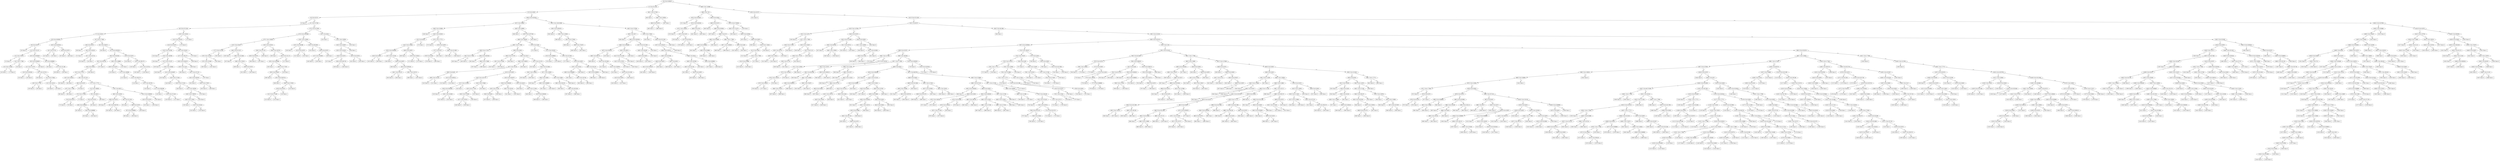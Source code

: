 digraph 41 {
    node [shape=ellipse]
    node [shape=ellipse]
    "(0) 4 Cut=0.006347" -> "(1) 3 Cut=321.185" [label="<"]
    node [shape=ellipse]
    "(0) 4 Cut=0.006347" -> "(468) 5 Cut=1.46386" [label=">="]
    node [shape=ellipse]
    "(1) 3 Cut=321.185" -> "(2) 6 Cut=0.0625" [label="<"]
    node [shape=ellipse]
    "(1) 3 Cut=321.185" -> "(461) 1 Cut=2.27106" [label=">="]
    node [shape=ellipse]
    "(2) 6 Cut=0.0625" -> "(3) 6 Cut=0.0175" [label="<"]
    node [shape=ellipse]
    "(2) 6 Cut=0.0625" -> "(246) 0 Cut=0.020104" [label=">="]
    node [shape=box]
    "(3) 6 Cut=0.0175" -> "(4) Class=0 " [label="<"]
    node [shape=ellipse]
    "(3) 6 Cut=0.0175" -> "(5) 1 Cut=2.27106" [label=">="]
    node [shape=ellipse]
    "(5) 1 Cut=2.27106" -> "(6) 0 Cut=0.511283" [label="<"]
    node [shape=ellipse]
    "(5) 1 Cut=2.27106" -> "(173) 3 Cut=257.856" [label=">="]
    node [shape=ellipse]
    "(6) 0 Cut=0.511283" -> "(7) 3 Cut=166.19" [label="<"]
    node [shape=ellipse]
    "(6) 0 Cut=0.511283" -> "(130) 5 Cut=3.83321" [label=">="]
    node [shape=ellipse]
    "(7) 3 Cut=166.19" -> "(8) 4 Cut=0.005853" [label="<"]
    node [shape=ellipse]
    "(7) 3 Cut=166.19" -> "(47) 3 Cut=177.696" [label=">="]
    node [shape=ellipse]
    "(8) 4 Cut=0.005853" -> "(9) 6 Cut=0.0375" [label="<"]
    node [shape=ellipse]
    "(8) 4 Cut=0.005853" -> "(40) 0 Cut=0.020104" [label=">="]
    node [shape=box]
    "(9) 6 Cut=0.0375" -> "(10) Class=0 " [label="<"]
    node [shape=ellipse]
    "(9) 6 Cut=0.0375" -> "(11) 3 Cut=122.227" [label=">="]
    node [shape=ellipse]
    "(11) 3 Cut=122.227" -> "(12) 2 Cut=178.675" [label="<"]
    node [shape=ellipse]
    "(11) 3 Cut=122.227" -> "(19) 4 Cut=0.005028" [label=">="]
    node [shape=box]
    "(12) 2 Cut=178.675" -> "(13) Class=0 " [label="<"]
    node [shape=ellipse]
    "(12) 2 Cut=178.675" -> "(14) 1 Cut=1.77085" [label=">="]
    node [shape=ellipse]
    "(14) 1 Cut=1.77085" -> "(15) 3 Cut=110.803" [label="<"]
    node [shape=box]
    "(14) 1 Cut=1.77085" -> "(18) Class=0 " [label=">="]
    node [shape=box]
    "(15) 3 Cut=110.803" -> "(16) Class=1 " [label="<"]
    node [shape=box]
    "(15) 3 Cut=110.803" -> "(17) Class=0 " [label=">="]
    node [shape=ellipse]
    "(19) 4 Cut=0.005028" -> "(20) 4 Cut=0.004029" [label="<"]
    node [shape=ellipse]
    "(19) 4 Cut=0.005028" -> "(35) 0 Cut=0.008909" [label=">="]
    node [shape=ellipse]
    "(20) 4 Cut=0.004029" -> "(21) 5 Cut=3.72779" [label="<"]
    node [shape=box]
    "(20) 4 Cut=0.004029" -> "(34) Class=0 " [label=">="]
    node [shape=ellipse]
    "(21) 5 Cut=3.72779" -> "(22) 0 Cut=0.020104" [label="<"]
    node [shape=ellipse]
    "(21) 5 Cut=3.72779" -> "(25) 1 Cut=2.01724" [label=">="]
    node [shape=box]
    "(22) 0 Cut=0.020104" -> "(23) Class=1 " [label="<"]
    node [shape=box]
    "(22) 0 Cut=0.020104" -> "(24) Class=0 " [label=">="]
    node [shape=box]
    "(25) 1 Cut=2.01724" -> "(26) Class=0 " [label="<"]
    node [shape=ellipse]
    "(25) 1 Cut=2.01724" -> "(27) 5 Cut=3.79441" [label=">="]
    node [shape=ellipse]
    "(27) 5 Cut=3.79441" -> "(28) 5 Cut=3.77367" [label="<"]
    node [shape=ellipse]
    "(27) 5 Cut=3.79441" -> "(31) 5 Cut=3.8123" [label=">="]
    node [shape=box]
    "(28) 5 Cut=3.77367" -> "(29) Class=0 " [label="<"]
    node [shape=box]
    "(28) 5 Cut=3.77367" -> "(30) Class=1 " [label=">="]
    node [shape=box]
    "(31) 5 Cut=3.8123" -> "(32) Class=0 " [label="<"]
    node [shape=box]
    "(31) 5 Cut=3.8123" -> "(33) Class=1 " [label=">="]
    node [shape=box]
    "(35) 0 Cut=0.008909" -> "(36) Class=1 " [label="<"]
    node [shape=ellipse]
    "(35) 0 Cut=0.008909" -> "(37) 3 Cut=151.349" [label=">="]
    node [shape=box]
    "(37) 3 Cut=151.349" -> "(38) Class=0 " [label="<"]
    node [shape=box]
    "(37) 3 Cut=151.349" -> "(39) Class=1 " [label=">="]
    node [shape=ellipse]
    "(40) 0 Cut=0.020104" -> "(41) 5 Cut=3.5731" [label="<"]
    node [shape=ellipse]
    "(40) 0 Cut=0.020104" -> "(44) 6 Cut=0.0375" [label=">="]
    node [shape=box]
    "(41) 5 Cut=3.5731" -> "(42) Class=0 " [label="<"]
    node [shape=box]
    "(41) 5 Cut=3.5731" -> "(43) Class=1 " [label=">="]
    node [shape=box]
    "(44) 6 Cut=0.0375" -> "(45) Class=0 " [label="<"]
    node [shape=box]
    "(44) 6 Cut=0.0375" -> "(46) Class=1 " [label=">="]
    node [shape=ellipse]
    "(47) 3 Cut=177.696" -> "(48) 6 Cut=0.0375" [label="<"]
    node [shape=ellipse]
    "(47) 3 Cut=177.696" -> "(55) 3 Cut=186.671" [label=">="]
    node [shape=box]
    "(48) 6 Cut=0.0375" -> "(49) Class=1 " [label="<"]
    node [shape=ellipse]
    "(48) 6 Cut=0.0375" -> "(50) 5 Cut=3.82105" [label=">="]
    node [shape=box]
    "(50) 5 Cut=3.82105" -> "(51) Class=1 " [label="<"]
    node [shape=ellipse]
    "(50) 5 Cut=3.82105" -> "(52) 1 Cut=2.01724" [label=">="]
    node [shape=box]
    "(52) 1 Cut=2.01724" -> "(53) Class=0 " [label="<"]
    node [shape=box]
    "(52) 1 Cut=2.01724" -> "(54) Class=1 " [label=">="]
    node [shape=box]
    "(55) 3 Cut=186.671" -> "(56) Class=0 " [label="<"]
    node [shape=ellipse]
    "(55) 3 Cut=186.671" -> "(57) 4 Cut=0.005256" [label=">="]
    node [shape=ellipse]
    "(57) 4 Cut=0.005256" -> "(58) 0 Cut=0.020104" [label="<"]
    node [shape=ellipse]
    "(57) 4 Cut=0.005256" -> "(123) 6 Cut=0.0375" [label=">="]
    node [shape=ellipse]
    "(58) 0 Cut=0.020104" -> "(59) 3 Cut=305.518" [label="<"]
    node [shape=ellipse]
    "(58) 0 Cut=0.020104" -> "(108) 5 Cut=3.89885" [label=">="]
    node [shape=ellipse]
    "(59) 3 Cut=305.518" -> "(60) 4 Cut=0.0034" [label="<"]
    node [shape=box]
    "(59) 3 Cut=305.518" -> "(107) Class=0 " [label=">="]
    node [shape=ellipse]
    "(60) 4 Cut=0.0034" -> "(61) 5 Cut=3.72127" [label="<"]
    node [shape=box]
    "(60) 4 Cut=0.0034" -> "(106) Class=0 " [label=">="]
    node [shape=ellipse]
    "(61) 5 Cut=3.72127" -> "(62) 5 Cut=3.64524" [label="<"]
    node [shape=ellipse]
    "(61) 5 Cut=3.72127" -> "(65) 2 Cut=337.225" [label=">="]
    node [shape=box]
    "(62) 5 Cut=3.64524" -> "(63) Class=0 " [label="<"]
    node [shape=box]
    "(62) 5 Cut=3.64524" -> "(64) Class=1 " [label=">="]
    node [shape=ellipse]
    "(65) 2 Cut=337.225" -> "(66) 6 Cut=0.0375" [label="<"]
    node [shape=ellipse]
    "(65) 2 Cut=337.225" -> "(71) 1 Cut=1.77771" [label=">="]
    node [shape=ellipse]
    "(66) 6 Cut=0.0375" -> "(67) 1 Cut=1.77085" [label="<"]
    node [shape=box]
    "(66) 6 Cut=0.0375" -> "(70) Class=0 " [label=">="]
    node [shape=box]
    "(67) 1 Cut=1.77085" -> "(68) Class=0 " [label="<"]
    node [shape=box]
    "(67) 1 Cut=1.77085" -> "(69) Class=1 " [label=">="]
    node [shape=ellipse]
    "(71) 1 Cut=1.77771" -> "(72) 5 Cut=3.86035" [label="<"]
    node [shape=ellipse]
    "(71) 1 Cut=1.77771" -> "(87) 2 Cut=463.3" [label=">="]
    node [shape=ellipse]
    "(72) 5 Cut=3.86035" -> "(73) 5 Cut=3.75359" [label="<"]
    node [shape=ellipse]
    "(72) 5 Cut=3.86035" -> "(78) 2 Cut=463.3" [label=">="]
    node [shape=ellipse]
    "(73) 5 Cut=3.75359" -> "(74) 6 Cut=0.0375" [label="<"]
    node [shape=box]
    "(73) 5 Cut=3.75359" -> "(77) Class=0 " [label=">="]
    node [shape=box]
    "(74) 6 Cut=0.0375" -> "(75) Class=0 " [label="<"]
    node [shape=box]
    "(74) 6 Cut=0.0375" -> "(76) Class=1 " [label=">="]
    node [shape=ellipse]
    "(78) 2 Cut=463.3" -> "(79) 6 Cut=0.0375" [label="<"]
    node [shape=box]
    "(78) 2 Cut=463.3" -> "(86) Class=1 " [label=">="]
    node [shape=ellipse]
    "(79) 6 Cut=0.0375" -> "(80) 4 Cut=0.000931" [label="<"]
    node [shape=box]
    "(79) 6 Cut=0.0375" -> "(85) Class=0 " [label=">="]
    node [shape=box]
    "(80) 4 Cut=0.000931" -> "(81) Class=0 " [label="<"]
    node [shape=ellipse]
    "(80) 4 Cut=0.000931" -> "(82) 0 Cut=0.008909" [label=">="]
    node [shape=box]
    "(82) 0 Cut=0.008909" -> "(83) Class=1 " [label="<"]
    node [shape=box]
    "(82) 0 Cut=0.008909" -> "(84) Class=0 " [label=">="]
    node [shape=ellipse]
    "(87) 2 Cut=463.3" -> "(88) 3 Cut=216.952" [label="<"]
    node [shape=ellipse]
    "(87) 2 Cut=463.3" -> "(101) 4 Cut=0.000929" [label=">="]
    node [shape=ellipse]
    "(88) 3 Cut=216.952" -> "(89) 6 Cut=0.0375" [label="<"]
    node [shape=ellipse]
    "(88) 3 Cut=216.952" -> "(94) 3 Cut=231.185" [label=">="]
    node [shape=box]
    "(89) 6 Cut=0.0375" -> "(90) Class=0 " [label="<"]
    node [shape=ellipse]
    "(89) 6 Cut=0.0375" -> "(91) 4 Cut=0.002735" [label=">="]
    node [shape=box]
    "(91) 4 Cut=0.002735" -> "(92) Class=0 " [label="<"]
    node [shape=box]
    "(91) 4 Cut=0.002735" -> "(93) Class=1 " [label=">="]
    node [shape=box]
    "(94) 3 Cut=231.185" -> "(95) Class=1 " [label="<"]
    node [shape=ellipse]
    "(94) 3 Cut=231.185" -> "(96) 6 Cut=0.0375" [label=">="]
    node [shape=ellipse]
    "(96) 6 Cut=0.0375" -> "(97) 4 Cut=0.000859" [label="<"]
    node [shape=box]
    "(96) 6 Cut=0.0375" -> "(100) Class=0 " [label=">="]
    node [shape=box]
    "(97) 4 Cut=0.000859" -> "(98) Class=1 " [label="<"]
    node [shape=box]
    "(97) 4 Cut=0.000859" -> "(99) Class=0 " [label=">="]
    node [shape=ellipse]
    "(101) 4 Cut=0.000929" -> "(102) 6 Cut=0.0375" [label="<"]
    node [shape=box]
    "(101) 4 Cut=0.000929" -> "(105) Class=0 " [label=">="]
    node [shape=box]
    "(102) 6 Cut=0.0375" -> "(103) Class=1 " [label="<"]
    node [shape=box]
    "(102) 6 Cut=0.0375" -> "(104) Class=0 " [label=">="]
    node [shape=ellipse]
    "(108) 5 Cut=3.89885" -> "(109) 6 Cut=0.0375" [label="<"]
    node [shape=box]
    "(108) 5 Cut=3.89885" -> "(122) Class=1 " [label=">="]
    node [shape=box]
    "(109) 6 Cut=0.0375" -> "(110) Class=0 " [label="<"]
    node [shape=ellipse]
    "(109) 6 Cut=0.0375" -> "(111) 5 Cut=3.80586" [label=">="]
    node [shape=box]
    "(111) 5 Cut=3.80586" -> "(112) Class=0 " [label="<"]
    node [shape=ellipse]
    "(111) 5 Cut=3.80586" -> "(113) 2 Cut=395.275" [label=">="]
    node [shape=box]
    "(113) 2 Cut=395.275" -> "(114) Class=1 " [label="<"]
    node [shape=ellipse]
    "(113) 2 Cut=395.275" -> "(115) 3 Cut=250.781" [label=">="]
    node [shape=box]
    "(115) 3 Cut=250.781" -> "(116) Class=0 " [label="<"]
    node [shape=ellipse]
    "(115) 3 Cut=250.781" -> "(117) 3 Cut=266.588" [label=">="]
    node [shape=box]
    "(117) 3 Cut=266.588" -> "(118) Class=1 " [label="<"]
    node [shape=ellipse]
    "(117) 3 Cut=266.588" -> "(119) 3 Cut=272.435" [label=">="]
    node [shape=box]
    "(119) 3 Cut=272.435" -> "(120) Class=0 " [label="<"]
    node [shape=box]
    "(119) 3 Cut=272.435" -> "(121) Class=1 " [label=">="]
    node [shape=box]
    "(123) 6 Cut=0.0375" -> "(124) Class=0 " [label="<"]
    node [shape=ellipse]
    "(123) 6 Cut=0.0375" -> "(125) 2 Cut=395.275" [label=">="]
    node [shape=box]
    "(125) 2 Cut=395.275" -> "(126) Class=1 " [label="<"]
    node [shape=ellipse]
    "(125) 2 Cut=395.275" -> "(127) 1 Cut=2.01724" [label=">="]
    node [shape=box]
    "(127) 1 Cut=2.01724" -> "(128) Class=1 " [label="<"]
    node [shape=box]
    "(127) 1 Cut=2.01724" -> "(129) Class=0 " [label=">="]
    node [shape=ellipse]
    "(130) 5 Cut=3.83321" -> "(131) 5 Cut=3.82232" [label="<"]
    node [shape=box]
    "(130) 5 Cut=3.83321" -> "(172) Class=1 " [label=">="]
    node [shape=ellipse]
    "(131) 5 Cut=3.82232" -> "(132) 6 Cut=0.0375" [label="<"]
    node [shape=box]
    "(131) 5 Cut=3.82232" -> "(171) Class=0 " [label=">="]
    node [shape=ellipse]
    "(132) 6 Cut=0.0375" -> "(133) 5 Cut=3.67481" [label="<"]
    node [shape=ellipse]
    "(132) 6 Cut=0.0375" -> "(156) 3 Cut=224.812" [label=">="]
    node [shape=box]
    "(133) 5 Cut=3.67481" -> "(134) Class=0 " [label="<"]
    node [shape=ellipse]
    "(133) 5 Cut=3.67481" -> "(135) 5 Cut=3.68796" [label=">="]
    node [shape=box]
    "(135) 5 Cut=3.68796" -> "(136) Class=1 " [label="<"]
    node [shape=ellipse]
    "(135) 5 Cut=3.68796" -> "(137) 3 Cut=123.257" [label=">="]
    node [shape=box]
    "(137) 3 Cut=123.257" -> "(138) Class=0 " [label="<"]
    node [shape=ellipse]
    "(137) 3 Cut=123.257" -> "(139) 5 Cut=3.69482" [label=">="]
    node [shape=box]
    "(139) 5 Cut=3.69482" -> "(140) Class=0 " [label="<"]
    node [shape=ellipse]
    "(139) 5 Cut=3.69482" -> "(141) 4 Cut=0.001867" [label=">="]
    node [shape=box]
    "(141) 4 Cut=0.001867" -> "(142) Class=0 " [label="<"]
    node [shape=ellipse]
    "(141) 4 Cut=0.001867" -> "(143) 5 Cut=3.72184" [label=">="]
    node [shape=box]
    "(143) 5 Cut=3.72184" -> "(144) Class=1 " [label="<"]
    node [shape=ellipse]
    "(143) 5 Cut=3.72184" -> "(145) 5 Cut=3.73126" [label=">="]
    node [shape=box]
    "(145) 5 Cut=3.73126" -> "(146) Class=0 " [label="<"]
    node [shape=ellipse]
    "(145) 5 Cut=3.73126" -> "(147) 5 Cut=3.80785" [label=">="]
    node [shape=ellipse]
    "(147) 5 Cut=3.80785" -> "(148) 5 Cut=3.799579" [label="<"]
    node [shape=box]
    "(147) 5 Cut=3.80785" -> "(155) Class=1 " [label=">="]
    node [shape=ellipse]
    "(148) 5 Cut=3.799579" -> "(149) 5 Cut=3.74921" [label="<"]
    node [shape=box]
    "(148) 5 Cut=3.799579" -> "(154) Class=0 " [label=">="]
    node [shape=box]
    "(149) 5 Cut=3.74921" -> "(150) Class=1 " [label="<"]
    node [shape=ellipse]
    "(149) 5 Cut=3.74921" -> "(151) 2 Cut=245.45" [label=">="]
    node [shape=box]
    "(151) 2 Cut=245.45" -> "(152) Class=1 " [label="<"]
    node [shape=box]
    "(151) 2 Cut=245.45" -> "(153) Class=0 " [label=">="]
    node [shape=ellipse]
    "(156) 3 Cut=224.812" -> "(157) 2 Cut=395.275" [label="<"]
    node [shape=box]
    "(156) 3 Cut=224.812" -> "(170) Class=1 " [label=">="]
    node [shape=ellipse]
    "(157) 2 Cut=395.275" -> "(158) 4 Cut=0.004375" [label="<"]
    node [shape=box]
    "(157) 2 Cut=395.275" -> "(169) Class=0 " [label=">="]
    node [shape=ellipse]
    "(158) 4 Cut=0.004375" -> "(159) 3 Cut=124.8" [label="<"]
    node [shape=box]
    "(158) 4 Cut=0.004375" -> "(168) Class=1 " [label=">="]
    node [shape=box]
    "(159) 3 Cut=124.8" -> "(160) Class=0 " [label="<"]
    node [shape=ellipse]
    "(159) 3 Cut=124.8" -> "(161) 2 Cut=337.225" [label=">="]
    node [shape=ellipse]
    "(161) 2 Cut=337.225" -> "(162) 4 Cut=0.002547" [label="<"]
    node [shape=box]
    "(161) 2 Cut=337.225" -> "(167) Class=1 " [label=">="]
    node [shape=box]
    "(162) 4 Cut=0.002547" -> "(163) Class=0 " [label="<"]
    node [shape=ellipse]
    "(162) 4 Cut=0.002547" -> "(164) 5 Cut=3.70072" [label=">="]
    node [shape=box]
    "(164) 5 Cut=3.70072" -> "(165) Class=0 " [label="<"]
    node [shape=box]
    "(164) 5 Cut=3.70072" -> "(166) Class=1 " [label=">="]
    node [shape=ellipse]
    "(173) 3 Cut=257.856" -> "(174) 4 Cut=0.005386" [label="<"]
    node [shape=ellipse]
    "(173) 3 Cut=257.856" -> "(231) 2 Cut=463.3" [label=">="]
    node [shape=ellipse]
    "(174) 4 Cut=0.005386" -> "(175) 1 Cut=2.28556" [label="<"]
    node [shape=ellipse]
    "(174) 4 Cut=0.005386" -> "(218) 1 Cut=2.28556" [label=">="]
    node [shape=ellipse]
    "(175) 1 Cut=2.28556" -> "(176) 3 Cut=163.82" [label="<"]
    node [shape=ellipse]
    "(175) 1 Cut=2.28556" -> "(193) 5 Cut=3.62253" [label=">="]
    node [shape=ellipse]
    "(176) 3 Cut=163.82" -> "(177) 3 Cut=147.859" [label="<"]
    node [shape=ellipse]
    "(176) 3 Cut=163.82" -> "(184) 3 Cut=221.357" [label=">="]
    node [shape=ellipse]
    "(177) 3 Cut=147.859" -> "(178) 3 Cut=114.248" [label="<"]
    node [shape=box]
    "(177) 3 Cut=147.859" -> "(183) Class=0 " [label=">="]
    node [shape=ellipse]
    "(178) 3 Cut=114.248" -> "(179) 3 Cut=110.949" [label="<"]
    node [shape=box]
    "(178) 3 Cut=114.248" -> "(182) Class=1 " [label=">="]
    node [shape=box]
    "(179) 3 Cut=110.949" -> "(180) Class=1 " [label="<"]
    node [shape=box]
    "(179) 3 Cut=110.949" -> "(181) Class=0 " [label=">="]
    node [shape=box]
    "(184) 3 Cut=221.357" -> "(185) Class=1 " [label="<"]
    node [shape=ellipse]
    "(184) 3 Cut=221.357" -> "(186) 3 Cut=222.684" [label=">="]
    node [shape=box]
    "(186) 3 Cut=222.684" -> "(187) Class=0 " [label="<"]
    node [shape=ellipse]
    "(186) 3 Cut=222.684" -> "(188) 5 Cut=3.78219" [label=">="]
    node [shape=box]
    "(188) 5 Cut=3.78219" -> "(189) Class=1 " [label="<"]
    node [shape=ellipse]
    "(188) 5 Cut=3.78219" -> "(190) 6 Cut=0.0375" [label=">="]
    node [shape=box]
    "(190) 6 Cut=0.0375" -> "(191) Class=1 " [label="<"]
    node [shape=box]
    "(190) 6 Cut=0.0375" -> "(192) Class=0 " [label=">="]
    node [shape=ellipse]
    "(193) 5 Cut=3.62253" -> "(194) 2 Cut=337.225" [label="<"]
    node [shape=ellipse]
    "(193) 5 Cut=3.62253" -> "(199) 5 Cut=3.63733" [label=">="]
    node [shape=ellipse]
    "(194) 2 Cut=337.225" -> "(195) 6 Cut=0.0375" [label="<"]
    node [shape=box]
    "(194) 2 Cut=337.225" -> "(198) Class=0 " [label=">="]
    node [shape=box]
    "(195) 6 Cut=0.0375" -> "(196) Class=0 " [label="<"]
    node [shape=box]
    "(195) 6 Cut=0.0375" -> "(197) Class=1 " [label=">="]
    node [shape=box]
    "(199) 5 Cut=3.63733" -> "(200) Class=1 " [label="<"]
    node [shape=ellipse]
    "(199) 5 Cut=3.63733" -> "(201) 3 Cut=231.172" [label=">="]
    node [shape=ellipse]
    "(201) 3 Cut=231.172" -> "(202) 4 Cut=0.002964" [label="<"]
    node [shape=box]
    "(201) 3 Cut=231.172" -> "(217) Class=0 " [label=">="]
    node [shape=box]
    "(202) 4 Cut=0.002964" -> "(203) Class=1 " [label="<"]
    node [shape=ellipse]
    "(202) 4 Cut=0.002964" -> "(204) 5 Cut=3.77367" [label=">="]
    node [shape=ellipse]
    "(204) 5 Cut=3.77367" -> "(205) 4 Cut=0.0034" [label="<"]
    node [shape=box]
    "(204) 5 Cut=3.77367" -> "(216) Class=1 " [label=">="]
    node [shape=box]
    "(205) 4 Cut=0.0034" -> "(206) Class=0 " [label="<"]
    node [shape=ellipse]
    "(205) 4 Cut=0.0034" -> "(207) 4 Cut=0.003719" [label=">="]
    node [shape=box]
    "(207) 4 Cut=0.003719" -> "(208) Class=1 " [label="<"]
    node [shape=ellipse]
    "(207) 4 Cut=0.003719" -> "(209) 5 Cut=3.74555" [label=">="]
    node [shape=ellipse]
    "(209) 5 Cut=3.74555" -> "(210) 6 Cut=0.0375" [label="<"]
    node [shape=box]
    "(209) 5 Cut=3.74555" -> "(215) Class=0 " [label=">="]
    node [shape=ellipse]
    "(210) 6 Cut=0.0375" -> "(211) 5 Cut=3.72169" [label="<"]
    node [shape=box]
    "(210) 6 Cut=0.0375" -> "(214) Class=1 " [label=">="]
    node [shape=box]
    "(211) 5 Cut=3.72169" -> "(212) Class=0 " [label="<"]
    node [shape=box]
    "(211) 5 Cut=3.72169" -> "(213) Class=1 " [label=">="]
    node [shape=ellipse]
    "(218) 1 Cut=2.28556" -> "(219) 3 Cut=236.086" [label="<"]
    node [shape=ellipse]
    "(218) 1 Cut=2.28556" -> "(224) 3 Cut=96.5462" [label=">="]
    node [shape=box]
    "(219) 3 Cut=236.086" -> "(220) Class=1 " [label="<"]
    node [shape=ellipse]
    "(219) 3 Cut=236.086" -> "(221) 6 Cut=0.0375" [label=">="]
    node [shape=box]
    "(221) 6 Cut=0.0375" -> "(222) Class=0 " [label="<"]
    node [shape=box]
    "(221) 6 Cut=0.0375" -> "(223) Class=1 " [label=">="]
    node [shape=box]
    "(224) 3 Cut=96.5462" -> "(225) Class=0 " [label="<"]
    node [shape=ellipse]
    "(224) 3 Cut=96.5462" -> "(226) 6 Cut=0.0375" [label=">="]
    node [shape=ellipse]
    "(226) 6 Cut=0.0375" -> "(227) 5 Cut=3.65298" [label="<"]
    node [shape=box]
    "(226) 6 Cut=0.0375" -> "(230) Class=1 " [label=">="]
    node [shape=box]
    "(227) 5 Cut=3.65298" -> "(228) Class=0 " [label="<"]
    node [shape=box]
    "(227) 5 Cut=3.65298" -> "(229) Class=1 " [label=">="]
    node [shape=box]
    "(231) 2 Cut=463.3" -> "(232) Class=1 " [label="<"]
    node [shape=ellipse]
    "(231) 2 Cut=463.3" -> "(233) 1 Cut=2.28556" [label=">="]
    node [shape=ellipse]
    "(233) 1 Cut=2.28556" -> "(234) 5 Cut=3.83387" [label="<"]
    node [shape=box]
    "(233) 1 Cut=2.28556" -> "(245) Class=1 " [label=">="]
    node [shape=ellipse]
    "(234) 5 Cut=3.83387" -> "(235) 5 Cut=3.81291" [label="<"]
    node [shape=box]
    "(234) 5 Cut=3.83387" -> "(244) Class=1 " [label=">="]
    node [shape=ellipse]
    "(235) 5 Cut=3.81291" -> "(236) 6 Cut=0.0375" [label="<"]
    node [shape=ellipse]
    "(235) 5 Cut=3.81291" -> "(241) 6 Cut=0.0375" [label=">="]
    node [shape=box]
    "(236) 6 Cut=0.0375" -> "(237) Class=1 " [label="<"]
    node [shape=ellipse]
    "(236) 6 Cut=0.0375" -> "(238) 4 Cut=0.001718" [label=">="]
    node [shape=box]
    "(238) 4 Cut=0.001718" -> "(239) Class=1 " [label="<"]
    node [shape=box]
    "(238) 4 Cut=0.001718" -> "(240) Class=0 " [label=">="]
    node [shape=box]
    "(241) 6 Cut=0.0375" -> "(242) Class=0 " [label="<"]
    node [shape=box]
    "(241) 6 Cut=0.0375" -> "(243) Class=1 " [label=">="]
    node [shape=ellipse]
    "(246) 0 Cut=0.020104" -> "(247) 5 Cut=3.66007" [label="<"]
    node [shape=ellipse]
    "(246) 0 Cut=0.020104" -> "(392) 3 Cut=128.021999" [label=">="]
    node [shape=ellipse]
    "(247) 5 Cut=3.66007" -> "(248) 5 Cut=3.50494" [label="<"]
    node [shape=ellipse]
    "(247) 5 Cut=3.66007" -> "(285) 5 Cut=3.69901" [label=">="]
    node [shape=box]
    "(248) 5 Cut=3.50494" -> "(249) Class=1 " [label="<"]
    node [shape=ellipse]
    "(248) 5 Cut=3.50494" -> "(250) 5 Cut=3.63335" [label=">="]
    node [shape=ellipse]
    "(250) 5 Cut=3.63335" -> "(251) 0 Cut=9e-05" [label="<"]
    node [shape=ellipse]
    "(250) 5 Cut=3.63335" -> "(274) 1 Cut=1.77771" [label=">="]
    node [shape=ellipse]
    "(251) 0 Cut=9e-05" -> "(252) 5 Cut=3.56401" [label="<"]
    node [shape=box]
    "(251) 0 Cut=9e-05" -> "(273) Class=1 " [label=">="]
    node [shape=ellipse]
    "(252) 5 Cut=3.56401" -> "(253) 4 Cut=0.004839" [label="<"]
    node [shape=ellipse]
    "(252) 5 Cut=3.56401" -> "(268) 6 Cut=0.0875" [label=">="]
    node [shape=ellipse]
    "(253) 4 Cut=0.004839" -> "(254) 6 Cut=0.0875" [label="<"]
    node [shape=ellipse]
    "(253) 4 Cut=0.004839" -> "(257) 3 Cut=174.536" [label=">="]
    node [shape=box]
    "(254) 6 Cut=0.0875" -> "(255) Class=0 " [label="<"]
    node [shape=box]
    "(254) 6 Cut=0.0875" -> "(256) Class=1 " [label=">="]
    node [shape=box]
    "(257) 3 Cut=174.536" -> "(258) Class=1 " [label="<"]
    node [shape=ellipse]
    "(257) 3 Cut=174.536" -> "(259) 6 Cut=0.0875" [label=">="]
    node [shape=box]
    "(259) 6 Cut=0.0875" -> "(260) Class=0 " [label="<"]
    node [shape=ellipse]
    "(259) 6 Cut=0.0875" -> "(261) 4 Cut=0.005256" [label=">="]
    node [shape=ellipse]
    "(261) 4 Cut=0.005256" -> "(262) 1 Cut=2.03174" [label="<"]
    node [shape=ellipse]
    "(261) 4 Cut=0.005256" -> "(265) 1 Cut=2.03174" [label=">="]
    node [shape=box]
    "(262) 1 Cut=2.03174" -> "(263) Class=0 " [label="<"]
    node [shape=box]
    "(262) 1 Cut=2.03174" -> "(264) Class=1 " [label=">="]
    node [shape=box]
    "(265) 1 Cut=2.03174" -> "(266) Class=1 " [label="<"]
    node [shape=box]
    "(265) 1 Cut=2.03174" -> "(267) Class=0 " [label=">="]
    node [shape=box]
    "(268) 6 Cut=0.0875" -> "(269) Class=1 " [label="<"]
    node [shape=ellipse]
    "(268) 6 Cut=0.0875" -> "(270) 5 Cut=3.60315" [label=">="]
    node [shape=box]
    "(270) 5 Cut=3.60315" -> "(271) Class=0 " [label="<"]
    node [shape=box]
    "(270) 5 Cut=3.60315" -> "(272) Class=1 " [label=">="]
    node [shape=box]
    "(274) 1 Cut=1.77771" -> "(275) Class=0 " [label="<"]
    node [shape=ellipse]
    "(274) 1 Cut=1.77771" -> "(276) 6 Cut=0.0875" [label=">="]
    node [shape=ellipse]
    "(276) 6 Cut=0.0875" -> "(277) 2 Cut=287.7" [label="<"]
    node [shape=ellipse]
    "(276) 6 Cut=0.0875" -> "(282) 3 Cut=151.882" [label=">="]
    node [shape=ellipse]
    "(277) 2 Cut=287.7" -> "(278) 0 Cut=2e-06" [label="<"]
    node [shape=box]
    "(277) 2 Cut=287.7" -> "(281) Class=1 " [label=">="]
    node [shape=box]
    "(278) 0 Cut=2e-06" -> "(279) Class=0 " [label="<"]
    node [shape=box]
    "(278) 0 Cut=2e-06" -> "(280) Class=1 " [label=">="]
    node [shape=box]
    "(282) 3 Cut=151.882" -> "(283) Class=1 " [label="<"]
    node [shape=box]
    "(282) 3 Cut=151.882" -> "(284) Class=0 " [label=">="]
    node [shape=box]
    "(285) 5 Cut=3.69901" -> "(286) Class=1 " [label="<"]
    node [shape=ellipse]
    "(285) 5 Cut=3.69901" -> "(287) 5 Cut=3.877539" [label=">="]
    node [shape=ellipse]
    "(287) 5 Cut=3.877539" -> "(288) 5 Cut=3.86203" [label="<"]
    node [shape=box]
    "(287) 5 Cut=3.877539" -> "(391) Class=1 " [label=">="]
    node [shape=ellipse]
    "(288) 5 Cut=3.86203" -> "(289) 1 Cut=1.77085" [label="<"]
    node [shape=ellipse]
    "(288) 5 Cut=3.86203" -> "(370) 0 Cut=2e-06" [label=">="]
    node [shape=ellipse]
    "(289) 1 Cut=1.77085" -> "(290) 5 Cut=3.72471" [label="<"]
    node [shape=ellipse]
    "(289) 1 Cut=1.77085" -> "(299) 0 Cut=2e-06" [label=">="]
    node [shape=ellipse]
    "(290) 5 Cut=3.72471" -> "(291) 5 Cut=3.71493" [label="<"]
    node [shape=ellipse]
    "(290) 5 Cut=3.72471" -> "(294) 4 Cut=0.002545" [label=">="]
    node [shape=box]
    "(291) 5 Cut=3.71493" -> "(292) Class=1 " [label="<"]
    node [shape=box]
    "(291) 5 Cut=3.71493" -> "(293) Class=0 " [label=">="]
    node [shape=box]
    "(294) 4 Cut=0.002545" -> "(295) Class=1 " [label="<"]
    node [shape=ellipse]
    "(294) 4 Cut=0.002545" -> "(296) 5 Cut=3.78482" [label=">="]
    node [shape=box]
    "(296) 5 Cut=3.78482" -> "(297) Class=1 " [label="<"]
    node [shape=box]
    "(296) 5 Cut=3.78482" -> "(298) Class=0 " [label=">="]
    node [shape=ellipse]
    "(299) 0 Cut=2e-06" -> "(300) 5 Cut=3.72779" [label="<"]
    node [shape=ellipse]
    "(299) 0 Cut=2e-06" -> "(305) 2 Cut=287.7" [label=">="]
    node [shape=ellipse]
    "(300) 5 Cut=3.72779" -> "(301) 3 Cut=121.656" [label="<"]
    node [shape=box]
    "(300) 5 Cut=3.72779" -> "(304) Class=1 " [label=">="]
    node [shape=box]
    "(301) 3 Cut=121.656" -> "(302) Class=1 " [label="<"]
    node [shape=box]
    "(301) 3 Cut=121.656" -> "(303) Class=0 " [label=">="]
    node [shape=ellipse]
    "(305) 2 Cut=287.7" -> "(306) 5 Cut=3.80876" [label="<"]
    node [shape=ellipse]
    "(305) 2 Cut=287.7" -> "(351) 3 Cut=213.374" [label=">="]
    node [shape=ellipse]
    "(306) 5 Cut=3.80876" -> "(307) 3 Cut=101.56" [label="<"]
    node [shape=box]
    "(306) 5 Cut=3.80876" -> "(350) Class=0 " [label=">="]
    node [shape=ellipse]
    "(307) 3 Cut=101.56" -> "(308) 0 Cut=9e-05" [label="<"]
    node [shape=ellipse]
    "(307) 3 Cut=101.56" -> "(315) 6 Cut=0.0875" [label=">="]
    node [shape=ellipse]
    "(308) 0 Cut=9e-05" -> "(309) 2 Cut=152.425" [label="<"]
    node [shape=ellipse]
    "(308) 0 Cut=9e-05" -> "(312) 4 Cut=0.005511" [label=">="]
    node [shape=box]
    "(309) 2 Cut=152.425" -> "(310) Class=0 " [label="<"]
    node [shape=box]
    "(309) 2 Cut=152.425" -> "(311) Class=1 " [label=">="]
    node [shape=box]
    "(312) 4 Cut=0.005511" -> "(313) Class=0 " [label="<"]
    node [shape=box]
    "(312) 4 Cut=0.005511" -> "(314) Class=1 " [label=">="]
    node [shape=ellipse]
    "(315) 6 Cut=0.0875" -> "(316) 3 Cut=129.774" [label="<"]
    node [shape=ellipse]
    "(315) 6 Cut=0.0875" -> "(333) 4 Cut=0.004707" [label=">="]
    node [shape=ellipse]
    "(316) 3 Cut=129.774" -> "(317) 3 Cut=110.949" [label="<"]
    node [shape=ellipse]
    "(316) 3 Cut=129.774" -> "(324) 5 Cut=3.78482" [label=">="]
    node [shape=ellipse]
    "(317) 3 Cut=110.949" -> "(318) 4 Cut=0.004394" [label="<"]
    node [shape=box]
    "(317) 3 Cut=110.949" -> "(323) Class=1 " [label=">="]
    node [shape=box]
    "(318) 4 Cut=0.004394" -> "(319) Class=0 " [label="<"]
    node [shape=ellipse]
    "(318) 4 Cut=0.004394" -> "(320) 1 Cut=2.03168" [label=">="]
    node [shape=box]
    "(320) 1 Cut=2.03168" -> "(321) Class=0 " [label="<"]
    node [shape=box]
    "(320) 1 Cut=2.03168" -> "(322) Class=1 " [label=">="]
    node [shape=ellipse]
    "(324) 5 Cut=3.78482" -> "(325) 5 Cut=3.77367" [label="<"]
    node [shape=box]
    "(324) 5 Cut=3.78482" -> "(332) Class=1 " [label=">="]
    node [shape=ellipse]
    "(325) 5 Cut=3.77367" -> "(326) 5 Cut=3.76256" [label="<"]
    node [shape=box]
    "(325) 5 Cut=3.77367" -> "(331) Class=0 " [label=">="]
    node [shape=ellipse]
    "(326) 5 Cut=3.76256" -> "(327) 1 Cut=2.03153" [label="<"]
    node [shape=box]
    "(326) 5 Cut=3.76256" -> "(330) Class=0 " [label=">="]
    node [shape=box]
    "(327) 1 Cut=2.03153" -> "(328) Class=0 " [label="<"]
    node [shape=box]
    "(327) 1 Cut=2.03153" -> "(329) Class=1 " [label=">="]
    node [shape=ellipse]
    "(333) 4 Cut=0.004707" -> "(334) 0 Cut=0.000203" [label="<"]
    node [shape=ellipse]
    "(333) 4 Cut=0.004707" -> "(343) 0 Cut=9e-05" [label=">="]
    node [shape=ellipse]
    "(334) 0 Cut=0.000203" -> "(335) 3 Cut=115.49" [label="<"]
    node [shape=ellipse]
    "(334) 0 Cut=0.000203" -> "(340) 2 Cut=245.45" [label=">="]
    node [shape=ellipse]
    "(335) 3 Cut=115.49" -> "(336) 0 Cut=9e-05" [label="<"]
    node [shape=box]
    "(335) 3 Cut=115.49" -> "(339) Class=1 " [label=">="]
    node [shape=box]
    "(336) 0 Cut=9e-05" -> "(337) Class=0 " [label="<"]
    node [shape=box]
    "(336) 0 Cut=9e-05" -> "(338) Class=1 " [label=">="]
    node [shape=box]
    "(340) 2 Cut=245.45" -> "(341) Class=1 " [label="<"]
    node [shape=box]
    "(340) 2 Cut=245.45" -> "(342) Class=0 " [label=">="]
    node [shape=box]
    "(343) 0 Cut=9e-05" -> "(344) Class=1 " [label="<"]
    node [shape=ellipse]
    "(343) 0 Cut=9e-05" -> "(345) 5 Cut=3.72169" [label=">="]
    node [shape=box]
    "(345) 5 Cut=3.72169" -> "(346) Class=1 " [label="<"]
    node [shape=ellipse]
    "(345) 5 Cut=3.72169" -> "(347) 0 Cut=0.000203" [label=">="]
    node [shape=box]
    "(347) 0 Cut=0.000203" -> "(348) Class=0 " [label="<"]
    node [shape=box]
    "(347) 0 Cut=0.000203" -> "(349) Class=1 " [label=">="]
    node [shape=box]
    "(351) 3 Cut=213.374" -> "(352) Class=1 " [label="<"]
    node [shape=ellipse]
    "(351) 3 Cut=213.374" -> "(353) 3 Cut=222.684" [label=">="]
    node [shape=ellipse]
    "(353) 3 Cut=222.684" -> "(354) 1 Cut=2.28556" [label="<"]
    node [shape=ellipse]
    "(353) 3 Cut=222.684" -> "(357) 1 Cut=2.28556" [label=">="]
    node [shape=box]
    "(354) 1 Cut=2.28556" -> "(355) Class=0 " [label="<"]
    node [shape=box]
    "(354) 1 Cut=2.28556" -> "(356) Class=1 " [label=">="]
    node [shape=ellipse]
    "(357) 1 Cut=2.28556" -> "(358) 5 Cut=3.8403" [label="<"]
    node [shape=ellipse]
    "(357) 1 Cut=2.28556" -> "(363) 5 Cut=3.8306" [label=">="]
    node [shape=box]
    "(358) 5 Cut=3.8403" -> "(359) Class=1 " [label="<"]
    node [shape=ellipse]
    "(358) 5 Cut=3.8403" -> "(360) 5 Cut=3.848659" [label=">="]
    node [shape=box]
    "(360) 5 Cut=3.848659" -> "(361) Class=1 " [label="<"]
    node [shape=box]
    "(360) 5 Cut=3.848659" -> "(362) Class=0 " [label=">="]
    node [shape=ellipse]
    "(363) 5 Cut=3.8306" -> "(364) 3 Cut=259.103" [label="<"]
    node [shape=box]
    "(363) 5 Cut=3.8306" -> "(369) Class=0 " [label=">="]
    node [shape=box]
    "(364) 3 Cut=259.103" -> "(365) Class=1 " [label="<"]
    node [shape=ellipse]
    "(364) 3 Cut=259.103" -> "(366) 3 Cut=263.166" [label=">="]
    node [shape=box]
    "(366) 3 Cut=263.166" -> "(367) Class=0 " [label="<"]
    node [shape=box]
    "(366) 3 Cut=263.166" -> "(368) Class=1 " [label=">="]
    node [shape=box]
    "(370) 0 Cut=2e-06" -> "(371) Class=0 " [label="<"]
    node [shape=ellipse]
    "(370) 0 Cut=2e-06" -> "(372) 3 Cut=216.632" [label=">="]
    node [shape=ellipse]
    "(372) 3 Cut=216.632" -> "(373) 0 Cut=0.008935" [label="<"]
    node [shape=ellipse]
    "(372) 3 Cut=216.632" -> "(376) 3 Cut=237.062" [label=">="]
    node [shape=box]
    "(373) 0 Cut=0.008935" -> "(374) Class=1 " [label="<"]
    node [shape=box]
    "(373) 0 Cut=0.008935" -> "(375) Class=0 " [label=">="]
    node [shape=box]
    "(376) 3 Cut=237.062" -> "(377) Class=1 " [label="<"]
    node [shape=ellipse]
    "(376) 3 Cut=237.062" -> "(378) 6 Cut=0.0875" [label=">="]
    node [shape=ellipse]
    "(378) 6 Cut=0.0875" -> "(379) 1 Cut=2.03153" [label="<"]
    node [shape=ellipse]
    "(378) 6 Cut=0.0875" -> "(386) 3 Cut=263.576" [label=">="]
    node [shape=ellipse]
    "(379) 1 Cut=2.03153" -> "(380) 0 Cut=0.008909" [label="<"]
    node [shape=box]
    "(379) 1 Cut=2.03153" -> "(385) Class=0 " [label=">="]
    node [shape=box]
    "(380) 0 Cut=0.008909" -> "(381) Class=1 " [label="<"]
    node [shape=ellipse]
    "(380) 0 Cut=0.008909" -> "(382) 5 Cut=3.87138" [label=">="]
    node [shape=box]
    "(382) 5 Cut=3.87138" -> "(383) Class=0 " [label="<"]
    node [shape=box]
    "(382) 5 Cut=3.87138" -> "(384) Class=1 " [label=">="]
    node [shape=ellipse]
    "(386) 3 Cut=263.576" -> "(387) 0 Cut=0.008935" [label="<"]
    node [shape=box]
    "(386) 3 Cut=263.576" -> "(390) Class=1 " [label=">="]
    node [shape=box]
    "(387) 0 Cut=0.008935" -> "(388) Class=1 " [label="<"]
    node [shape=box]
    "(387) 0 Cut=0.008935" -> "(389) Class=0 " [label=">="]
    node [shape=ellipse]
    "(392) 3 Cut=128.021999" -> "(393) 4 Cut=0.004378" [label="<"]
    node [shape=ellipse]
    "(392) 3 Cut=128.021999" -> "(402) 5 Cut=3.70768" [label=">="]
    node [shape=box]
    "(393) 4 Cut=0.004378" -> "(394) Class=0 " [label="<"]
    node [shape=ellipse]
    "(393) 4 Cut=0.004378" -> "(395) 1 Cut=1.62835" [label=">="]
    node [shape=box]
    "(395) 1 Cut=1.62835" -> "(396) Class=1 " [label="<"]
    node [shape=ellipse]
    "(395) 1 Cut=1.62835" -> "(397) 5 Cut=3.70434" [label=">="]
    node [shape=box]
    "(397) 5 Cut=3.70434" -> "(398) Class=1 " [label="<"]
    node [shape=ellipse]
    "(397) 5 Cut=3.70434" -> "(399) 2 Cut=178.675" [label=">="]
    node [shape=box]
    "(399) 2 Cut=178.675" -> "(400) Class=0 " [label="<"]
    node [shape=box]
    "(399) 2 Cut=178.675" -> "(401) Class=1 " [label=">="]
    node [shape=ellipse]
    "(402) 5 Cut=3.70768" -> "(403) 2 Cut=287.7" [label="<"]
    node [shape=ellipse]
    "(402) 5 Cut=3.70768" -> "(434) 5 Cut=3.79441" [label=">="]
    node [shape=box]
    "(403) 2 Cut=287.7" -> "(404) Class=1 " [label="<"]
    node [shape=ellipse]
    "(403) 2 Cut=287.7" -> "(405) 4 Cut=0.005256" [label=">="]
    node [shape=ellipse]
    "(405) 4 Cut=0.005256" -> "(406) 4 Cut=0.004606" [label="<"]
    node [shape=ellipse]
    "(405) 4 Cut=0.005256" -> "(427) 0 Cut=0.511283" [label=">="]
    node [shape=ellipse]
    "(406) 4 Cut=0.004606" -> "(407) 4 Cut=0.003937" [label="<"]
    node [shape=ellipse]
    "(406) 4 Cut=0.004606" -> "(420) 2 Cut=463.3" [label=">="]
    node [shape=ellipse]
    "(407) 4 Cut=0.003937" -> "(408) 2 Cut=395.275" [label="<"]
    node [shape=box]
    "(407) 4 Cut=0.003937" -> "(419) Class=1 " [label=">="]
    node [shape=box]
    "(408) 2 Cut=395.275" -> "(409) Class=0 " [label="<"]
    node [shape=ellipse]
    "(408) 2 Cut=395.275" -> "(410) 3 Cut=220.298" [label=">="]
    node [shape=box]
    "(410) 3 Cut=220.298" -> "(411) Class=0 " [label="<"]
    node [shape=ellipse]
    "(410) 3 Cut=220.298" -> "(412) 5 Cut=3.66798" [label=">="]
    node [shape=box]
    "(412) 5 Cut=3.66798" -> "(413) Class=1 " [label="<"]
    node [shape=ellipse]
    "(412) 5 Cut=3.66798" -> "(414) 0 Cut=0.511283" [label=">="]
    node [shape=ellipse]
    "(414) 0 Cut=0.511283" -> "(415) 6 Cut=0.0875" [label="<"]
    node [shape=box]
    "(414) 0 Cut=0.511283" -> "(418) Class=0 " [label=">="]
    node [shape=box]
    "(415) 6 Cut=0.0875" -> "(416) Class=0 " [label="<"]
    node [shape=box]
    "(415) 6 Cut=0.0875" -> "(417) Class=1 " [label=">="]
    node [shape=ellipse]
    "(420) 2 Cut=463.3" -> "(421) 0 Cut=0.511283" [label="<"]
    node [shape=box]
    "(420) 2 Cut=463.3" -> "(426) Class=1 " [label=">="]
    node [shape=ellipse]
    "(421) 0 Cut=0.511283" -> "(422) 5 Cut=3.57874" [label="<"]
    node [shape=box]
    "(421) 0 Cut=0.511283" -> "(425) Class=0 " [label=">="]
    node [shape=box]
    "(422) 5 Cut=3.57874" -> "(423) Class=0 " [label="<"]
    node [shape=box]
    "(422) 5 Cut=3.57874" -> "(424) Class=1 " [label=">="]
    node [shape=ellipse]
    "(427) 0 Cut=0.511283" -> "(428) 3 Cut=202.897" [label="<"]
    node [shape=box]
    "(427) 0 Cut=0.511283" -> "(433) Class=1 " [label=">="]
    node [shape=ellipse]
    "(428) 3 Cut=202.897" -> "(429) 6 Cut=0.0875" [label="<"]
    node [shape=box]
    "(428) 3 Cut=202.897" -> "(432) Class=0 " [label=">="]
    node [shape=box]
    "(429) 6 Cut=0.0875" -> "(430) Class=0 " [label="<"]
    node [shape=box]
    "(429) 6 Cut=0.0875" -> "(431) Class=1 " [label=">="]
    node [shape=box]
    "(434) 5 Cut=3.79441" -> "(435) Class=1 " [label="<"]
    node [shape=ellipse]
    "(434) 5 Cut=3.79441" -> "(436) 0 Cut=0.511283" [label=">="]
    node [shape=ellipse]
    "(436) 0 Cut=0.511283" -> "(437) 4 Cut=0.002371" [label="<"]
    node [shape=box]
    "(436) 0 Cut=0.511283" -> "(460) Class=1 " [label=">="]
    node [shape=ellipse]
    "(437) 4 Cut=0.002371" -> "(438) 5 Cut=3.85707" [label="<"]
    node [shape=box]
    "(437) 4 Cut=0.002371" -> "(459) Class=0 " [label=">="]
    node [shape=ellipse]
    "(438) 5 Cut=3.85707" -> "(439) 3 Cut=162.598" [label="<"]
    node [shape=ellipse]
    "(438) 5 Cut=3.85707" -> "(448) 2 Cut=463.3" [label=">="]
    node [shape=ellipse]
    "(439) 3 Cut=162.598" -> "(440) 6 Cut=0.0875" [label="<"]
    node [shape=ellipse]
    "(439) 3 Cut=162.598" -> "(445) 2 Cut=463.3" [label=">="]
    node [shape=ellipse]
    "(440) 6 Cut=0.0875" -> "(441) 4 Cut=0.002187" [label="<"]
    node [shape=box]
    "(440) 6 Cut=0.0875" -> "(444) Class=1 " [label=">="]
    node [shape=box]
    "(441) 4 Cut=0.002187" -> "(442) Class=1 " [label="<"]
    node [shape=box]
    "(441) 4 Cut=0.002187" -> "(443) Class=0 " [label=">="]
    node [shape=box]
    "(445) 2 Cut=463.3" -> "(446) Class=0 " [label="<"]
    node [shape=box]
    "(445) 2 Cut=463.3" -> "(447) Class=1 " [label=">="]
    node [shape=ellipse]
    "(448) 2 Cut=463.3" -> "(449) 5 Cut=3.87038" [label="<"]
    node [shape=ellipse]
    "(448) 2 Cut=463.3" -> "(456) 4 Cut=0.000681" [label=">="]
    node [shape=ellipse]
    "(449) 5 Cut=3.87038" -> "(450) 3 Cut=232.163" [label="<"]
    node [shape=box]
    "(449) 5 Cut=3.87038" -> "(455) Class=1 " [label=">="]
    node [shape=box]
    "(450) 3 Cut=232.163" -> "(451) Class=1 " [label="<"]
    node [shape=ellipse]
    "(450) 3 Cut=232.163" -> "(452) 6 Cut=0.0875" [label=">="]
    node [shape=box]
    "(452) 6 Cut=0.0875" -> "(453) Class=0 " [label="<"]
    node [shape=box]
    "(452) 6 Cut=0.0875" -> "(454) Class=1 " [label=">="]
    node [shape=box]
    "(456) 4 Cut=0.000681" -> "(457) Class=1 " [label="<"]
    node [shape=box]
    "(456) 4 Cut=0.000681" -> "(458) Class=0 " [label=">="]
    node [shape=box]
    "(461) 1 Cut=2.27106" -> "(462) Class=1 " [label="<"]
    node [shape=ellipse]
    "(461) 1 Cut=2.27106" -> "(463) 1 Cut=2.28556" [label=">="]
    node [shape=ellipse]
    "(463) 1 Cut=2.28556" -> "(464) 6 Cut=0.0375" [label="<"]
    node [shape=box]
    "(463) 1 Cut=2.28556" -> "(467) Class=1 " [label=">="]
    node [shape=box]
    "(464) 6 Cut=0.0375" -> "(465) Class=1 " [label="<"]
    node [shape=box]
    "(464) 6 Cut=0.0375" -> "(466) Class=0 " [label=">="]
    node [shape=ellipse]
    "(468) 5 Cut=1.46386" -> "(469) 2 Cut=7.45" [label="<"]
    node [shape=ellipse]
    "(468) 5 Cut=1.46386" -> "(520) 6 Cut=0.0175" [label=">="]
    node [shape=ellipse]
    "(469) 2 Cut=7.45" -> "(470) 4 Cut=0.810827" [label="<"]
    node [shape=ellipse]
    "(469) 2 Cut=7.45" -> "(483) 6 Cut=0.0625" [label=">="]
    node [shape=box]
    "(470) 4 Cut=0.810827" -> "(471) Class=0 " [label="<"]
    node [shape=ellipse]
    "(470) 4 Cut=0.810827" -> "(472) 0 Cut=0.020104" [label=">="]
    node [shape=ellipse]
    "(472) 0 Cut=0.020104" -> "(473) 1 Cut=2.28556" [label="<"]
    node [shape=ellipse]
    "(472) 0 Cut=0.020104" -> "(480) 6 Cut=0.015" [label=">="]
    node [shape=box]
    "(473) 1 Cut=2.28556" -> "(474) Class=0 " [label="<"]
    node [shape=ellipse]
    "(473) 1 Cut=2.28556" -> "(475) 3 Cut=5.675" [label=">="]
    node [shape=box]
    "(475) 3 Cut=5.675" -> "(476) Class=0 " [label="<"]
    node [shape=ellipse]
    "(475) 3 Cut=5.675" -> "(477) 6 Cut=0.015" [label=">="]
    node [shape=box]
    "(477) 6 Cut=0.015" -> "(478) Class=0 " [label="<"]
    node [shape=box]
    "(477) 6 Cut=0.015" -> "(479) Class=1 " [label=">="]
    node [shape=box]
    "(480) 6 Cut=0.015" -> "(481) Class=0 " [label="<"]
    node [shape=box]
    "(480) 6 Cut=0.015" -> "(482) Class=1 " [label=">="]
    node [shape=ellipse]
    "(483) 6 Cut=0.0625" -> "(484) 6 Cut=0.0175" [label="<"]
    node [shape=ellipse]
    "(483) 6 Cut=0.0625" -> "(503) 4 Cut=0.736268" [label=">="]
    node [shape=box]
    "(484) 6 Cut=0.0175" -> "(485) Class=0 " [label="<"]
    node [shape=ellipse]
    "(484) 6 Cut=0.0175" -> "(486) 4 Cut=0.63044" [label=">="]
    node [shape=box]
    "(486) 4 Cut=0.63044" -> "(487) Class=1 " [label="<"]
    node [shape=ellipse]
    "(486) 4 Cut=0.63044" -> "(488) 2 Cut=8.75" [label=">="]
    node [shape=ellipse]
    "(488) 2 Cut=8.75" -> "(489) 3 Cut=6.56939" [label="<"]
    node [shape=ellipse]
    "(488) 2 Cut=8.75" -> "(496) 1 Cut=1.77085" [label=">="]
    node [shape=ellipse]
    "(489) 3 Cut=6.56939" -> "(490) 0 Cut=0.008821" [label="<"]
    node [shape=box]
    "(489) 3 Cut=6.56939" -> "(495) Class=0 " [label=">="]
    node [shape=box]
    "(490) 0 Cut=0.008821" -> "(491) Class=1 " [label="<"]
    node [shape=ellipse]
    "(490) 0 Cut=0.008821" -> "(492) 0 Cut=0.50882" [label=">="]
    node [shape=box]
    "(492) 0 Cut=0.50882" -> "(493) Class=0 " [label="<"]
    node [shape=box]
    "(492) 0 Cut=0.50882" -> "(494) Class=1 " [label=">="]
    node [shape=ellipse]
    "(496) 1 Cut=1.77085" -> "(497) 1 Cut=1.382029" [label="<"]
    node [shape=ellipse]
    "(496) 1 Cut=1.77085" -> "(500) 0 Cut=2e-06" [label=">="]
    node [shape=box]
    "(497) 1 Cut=1.382029" -> "(498) Class=1 " [label="<"]
    node [shape=box]
    "(497) 1 Cut=1.382029" -> "(499) Class=0 " [label=">="]
    node [shape=box]
    "(500) 0 Cut=2e-06" -> "(501) Class=0 " [label="<"]
    node [shape=box]
    "(500) 0 Cut=2e-06" -> "(502) Class=1 " [label=">="]
    node [shape=ellipse]
    "(503) 4 Cut=0.736268" -> "(504) 3 Cut=7.01375" [label="<"]
    node [shape=box]
    "(503) 4 Cut=0.736268" -> "(519) Class=1 " [label=">="]
    node [shape=box]
    "(504) 3 Cut=7.01375" -> "(505) Class=0 " [label="<"]
    node [shape=ellipse]
    "(504) 3 Cut=7.01375" -> "(506) 4 Cut=0.63044" [label=">="]
    node [shape=box]
    "(506) 4 Cut=0.63044" -> "(507) Class=1 " [label="<"]
    node [shape=ellipse]
    "(506) 4 Cut=0.63044" -> "(508) 6 Cut=0.0875" [label=">="]
    node [shape=box]
    "(508) 6 Cut=0.0875" -> "(509) Class=1 " [label="<"]
    node [shape=ellipse]
    "(508) 6 Cut=0.0875" -> "(510) 3 Cut=7.26421" [label=">="]
    node [shape=ellipse]
    "(510) 3 Cut=7.26421" -> "(511) 0 Cut=2e-06" [label="<"]
    node [shape=box]
    "(510) 3 Cut=7.26421" -> "(518) Class=0 " [label=">="]
    node [shape=box]
    "(511) 0 Cut=2e-06" -> "(512) Class=0 " [label="<"]
    node [shape=ellipse]
    "(511) 0 Cut=2e-06" -> "(513) 1 Cut=1.77085" [label=">="]
    node [shape=ellipse]
    "(513) 1 Cut=1.77085" -> "(514) 0 Cut=0.50882" [label="<"]
    node [shape=box]
    "(513) 1 Cut=1.77085" -> "(517) Class=1 " [label=">="]
    node [shape=box]
    "(514) 0 Cut=0.50882" -> "(515) Class=0 " [label="<"]
    node [shape=box]
    "(514) 0 Cut=0.50882" -> "(516) Class=1 " [label=">="]
    node [shape=box]
    "(520) 6 Cut=0.0175" -> "(521) Class=0 " [label="<"]
    node [shape=ellipse]
    "(520) 6 Cut=0.0175" -> "(522) 0 Cut=0.511283" [label=">="]
    node [shape=ellipse]
    "(522) 0 Cut=0.511283" -> "(523) 2 Cut=80.75" [label="<"]
    node [shape=ellipse]
    "(522) 0 Cut=0.511283" -> "(1494) 4 Cut=0.037891" [label=">="]
    node [shape=ellipse]
    "(523) 2 Cut=80.75" -> "(524) 5 Cut=1.87565" [label="<"]
    node [shape=ellipse]
    "(523) 2 Cut=80.75" -> "(563) 3 Cut=46.1684" [label=">="]
    node [shape=ellipse]
    "(524) 5 Cut=1.87565" -> "(525) 2 Cut=14.075" [label="<"]
    node [shape=ellipse]
    "(524) 5 Cut=1.87565" -> "(544) 6 Cut=0.0375" [label=">="]
    node [shape=box]
    "(525) 2 Cut=14.075" -> "(526) Class=0 " [label="<"]
    node [shape=ellipse]
    "(525) 2 Cut=14.075" -> "(527) 1 Cut=1.77085" [label=">="]
    node [shape=ellipse]
    "(527) 1 Cut=1.77085" -> "(528) 3 Cut=27.5875" [label="<"]
    node [shape=ellipse]
    "(527) 1 Cut=1.77085" -> "(535) 5 Cut=1.61837" [label=">="]
    node [shape=ellipse]
    "(528) 3 Cut=27.5875" -> "(529) 2 Cut=26.575" [label="<"]
    node [shape=box]
    "(528) 3 Cut=27.5875" -> "(534) Class=0 " [label=">="]
    node [shape=ellipse]
    "(529) 2 Cut=26.575" -> "(530) 5 Cut=1.59212" [label="<"]
    node [shape=box]
    "(529) 2 Cut=26.575" -> "(533) Class=1 " [label=">="]
    node [shape=box]
    "(530) 5 Cut=1.59212" -> "(531) Class=1 " [label="<"]
    node [shape=box]
    "(530) 5 Cut=1.59212" -> "(532) Class=0 " [label=">="]
    node [shape=box]
    "(535) 5 Cut=1.61837" -> "(536) Class=1 " [label="<"]
    node [shape=ellipse]
    "(535) 5 Cut=1.61837" -> "(537) 2 Cut=31.15" [label=">="]
    node [shape=ellipse]
    "(537) 2 Cut=31.15" -> "(538) 5 Cut=1.72179" [label="<"]
    node [shape=box]
    "(537) 2 Cut=31.15" -> "(543) Class=1 " [label=">="]
    node [shape=ellipse]
    "(538) 5 Cut=1.72179" -> "(539) 2 Cut=21.125" [label="<"]
    node [shape=box]
    "(538) 5 Cut=1.72179" -> "(542) Class=0 " [label=">="]
    node [shape=box]
    "(539) 2 Cut=21.125" -> "(540) Class=0 " [label="<"]
    node [shape=box]
    "(539) 2 Cut=21.125" -> "(541) Class=1 " [label=">="]
    node [shape=ellipse]
    "(544) 6 Cut=0.0375" -> "(545) 4 Cut=0.125399" [label="<"]
    node [shape=ellipse]
    "(544) 6 Cut=0.0375" -> "(554) 6 Cut=0.0625" [label=">="]
    node [shape=ellipse]
    "(545) 4 Cut=0.125399" -> "(546) 3 Cut=49.0541" [label="<"]
    node [shape=ellipse]
    "(545) 4 Cut=0.125399" -> "(551) 3 Cut=29.9711" [label=">="]
    node [shape=box]
    "(546) 3 Cut=49.0541" -> "(547) Class=0 " [label="<"]
    node [shape=ellipse]
    "(546) 3 Cut=49.0541" -> "(548) 1 Cut=2.28556" [label=">="]
    node [shape=box]
    "(548) 1 Cut=2.28556" -> "(549) Class=1 " [label="<"]
    node [shape=box]
    "(548) 1 Cut=2.28556" -> "(550) Class=0 " [label=">="]
    node [shape=box]
    "(551) 3 Cut=29.9711" -> "(552) Class=0 " [label="<"]
    node [shape=box]
    "(551) 3 Cut=29.9711" -> "(553) Class=1 " [label=">="]
    node [shape=ellipse]
    "(554) 6 Cut=0.0625" -> "(555) 1 Cut=2.28556" [label="<"]
    node [shape=box]
    "(554) 6 Cut=0.0625" -> "(562) Class=0 " [label=">="]
    node [shape=box]
    "(555) 1 Cut=2.28556" -> "(556) Class=0 " [label="<"]
    node [shape=ellipse]
    "(555) 1 Cut=2.28556" -> "(557) 3 Cut=42.0835" [label=">="]
    node [shape=ellipse]
    "(557) 3 Cut=42.0835" -> "(558) 5 Cut=3.318" [label="<"]
    node [shape=box]
    "(557) 3 Cut=42.0835" -> "(561) Class=0 " [label=">="]
    node [shape=box]
    "(558) 5 Cut=3.318" -> "(559) Class=0 " [label="<"]
    node [shape=box]
    "(558) 5 Cut=3.318" -> "(560) Class=1 " [label=">="]
    node [shape=box]
    "(563) 3 Cut=46.1684" -> "(564) Class=1 " [label="<"]
    node [shape=ellipse]
    "(563) 3 Cut=46.1684" -> "(565) 3 Cut=216.282" [label=">="]
    node [shape=ellipse]
    "(565) 3 Cut=216.282" -> "(566) 4 Cut=0.010115" [label="<"]
    node [shape=ellipse]
    "(565) 3 Cut=216.282" -> "(1381) 3 Cut=252.982" [label=">="]
    node [shape=ellipse]
    "(566) 4 Cut=0.010115" -> "(567) 4 Cut=0.009304" [label="<"]
    node [shape=ellipse]
    "(566) 4 Cut=0.010115" -> "(764) 5 Cut=2.334" [label=">="]
    node [shape=ellipse]
    "(567) 4 Cut=0.009304" -> "(568) 6 Cut=0.0375" [label="<"]
    node [shape=ellipse]
    "(567) 4 Cut=0.009304" -> "(723) 3 Cut=148.417" [label=">="]
    node [shape=ellipse]
    "(568) 6 Cut=0.0375" -> "(569) 1 Cut=2.27106" [label="<"]
    node [shape=ellipse]
    "(568) 6 Cut=0.0375" -> "(596) 3 Cut=186.464" [label=">="]
    node [shape=box]
    "(569) 1 Cut=2.27106" -> "(570) Class=0 " [label="<"]
    node [shape=ellipse]
    "(569) 1 Cut=2.27106" -> "(571) 5 Cut=3.62518" [label=">="]
    node [shape=ellipse]
    "(571) 5 Cut=3.62518" -> "(572) 1 Cut=2.28556" [label="<"]
    node [shape=ellipse]
    "(571) 5 Cut=3.62518" -> "(581) 5 Cut=3.67677" [label=">="]
    node [shape=ellipse]
    "(572) 1 Cut=2.28556" -> "(573) 3 Cut=138.206" [label="<"]
    node [shape=box]
    "(572) 1 Cut=2.28556" -> "(580) Class=0 " [label=">="]
    node [shape=ellipse]
    "(573) 3 Cut=138.206" -> "(574) 2 Cut=178.675" [label="<"]
    node [shape=box]
    "(573) 3 Cut=138.206" -> "(579) Class=0 " [label=">="]
    node [shape=ellipse]
    "(574) 2 Cut=178.675" -> "(575) 5 Cut=3.60873" [label="<"]
    node [shape=box]
    "(574) 2 Cut=178.675" -> "(578) Class=1 " [label=">="]
    node [shape=box]
    "(575) 5 Cut=3.60873" -> "(576) Class=0 " [label="<"]
    node [shape=box]
    "(575) 5 Cut=3.60873" -> "(577) Class=1 " [label=">="]
    node [shape=ellipse]
    "(581) 5 Cut=3.67677" -> "(582) 3 Cut=89.2494" [label="<"]
    node [shape=ellipse]
    "(581) 5 Cut=3.67677" -> "(593) 0 Cut=0.000115" [label=">="]
    node [shape=box]
    "(582) 3 Cut=89.2494" -> "(583) Class=0 " [label="<"]
    node [shape=ellipse]
    "(582) 3 Cut=89.2494" -> "(584) 1 Cut=2.28556" [label=">="]
    node [shape=ellipse]
    "(584) 1 Cut=2.28556" -> "(585) 4 Cut=0.006919" [label="<"]
    node [shape=ellipse]
    "(584) 1 Cut=2.28556" -> "(590) 2 Cut=178.675" [label=">="]
    node [shape=ellipse]
    "(585) 4 Cut=0.006919" -> "(586) 2 Cut=178.675" [label="<"]
    node [shape=box]
    "(585) 4 Cut=0.006919" -> "(589) Class=0 " [label=">="]
    node [shape=box]
    "(586) 2 Cut=178.675" -> "(587) Class=0 " [label="<"]
    node [shape=box]
    "(586) 2 Cut=178.675" -> "(588) Class=1 " [label=">="]
    node [shape=box]
    "(590) 2 Cut=178.675" -> "(591) Class=1 " [label="<"]
    node [shape=box]
    "(590) 2 Cut=178.675" -> "(592) Class=0 " [label=">="]
    node [shape=box]
    "(593) 0 Cut=0.000115" -> "(594) Class=1 " [label="<"]
    node [shape=box]
    "(593) 0 Cut=0.000115" -> "(595) Class=0 " [label=">="]
    node [shape=ellipse]
    "(596) 3 Cut=186.464" -> "(597) 1 Cut=1.77085" [label="<"]
    node [shape=ellipse]
    "(596) 3 Cut=186.464" -> "(718) 0 Cut=0.000203" [label=">="]
    node [shape=ellipse]
    "(597) 1 Cut=1.77085" -> "(598) 2 Cut=130.05" [label="<"]
    node [shape=ellipse]
    "(597) 1 Cut=1.77085" -> "(609) 0 Cut=9e-05" [label=">="]
    node [shape=box]
    "(598) 2 Cut=130.05" -> "(599) Class=0 " [label="<"]
    node [shape=ellipse]
    "(598) 2 Cut=130.05" -> "(600) 2 Cut=287.7" [label=">="]
    node [shape=box]
    "(600) 2 Cut=287.7" -> "(601) Class=1 " [label="<"]
    node [shape=ellipse]
    "(600) 2 Cut=287.7" -> "(602) 5 Cut=3.31812" [label=">="]
    node [shape=box]
    "(602) 5 Cut=3.31812" -> "(603) Class=0 " [label="<"]
    node [shape=ellipse]
    "(602) 5 Cut=3.31812" -> "(604) 2 Cut=337.225" [label=">="]
    node [shape=ellipse]
    "(604) 2 Cut=337.225" -> "(605) 6 Cut=0.0625" [label="<"]
    node [shape=box]
    "(604) 2 Cut=337.225" -> "(608) Class=1 " [label=">="]
    node [shape=box]
    "(605) 6 Cut=0.0625" -> "(606) Class=0 " [label="<"]
    node [shape=box]
    "(605) 6 Cut=0.0625" -> "(607) Class=1 " [label=">="]
    node [shape=ellipse]
    "(609) 0 Cut=9e-05" -> "(610) 4 Cut=0.006386" [label="<"]
    node [shape=ellipse]
    "(609) 0 Cut=9e-05" -> "(647) 3 Cut=86.8758" [label=">="]
    node [shape=box]
    "(610) 4 Cut=0.006386" -> "(611) Class=0 " [label="<"]
    node [shape=ellipse]
    "(610) 4 Cut=0.006386" -> "(612) 2 Cut=152.425" [label=">="]
    node [shape=ellipse]
    "(612) 2 Cut=152.425" -> "(613) 4 Cut=0.00809" [label="<"]
    node [shape=ellipse]
    "(612) 2 Cut=152.425" -> "(624) 5 Cut=3.31812" [label=">="]
    node [shape=ellipse]
    "(613) 4 Cut=0.00809" -> "(614) 5 Cut=3.67134" [label="<"]
    node [shape=box]
    "(613) 4 Cut=0.00809" -> "(623) Class=1 " [label=">="]
    node [shape=ellipse]
    "(614) 5 Cut=3.67134" -> "(615) 1 Cut=2.03174" [label="<"]
    node [shape=ellipse]
    "(614) 5 Cut=3.67134" -> "(620) 0 Cut=2e-06" [label=">="]
    node [shape=ellipse]
    "(615) 1 Cut=2.03174" -> "(616) 2 Cut=130.05" [label="<"]
    node [shape=box]
    "(615) 1 Cut=2.03174" -> "(619) Class=0 " [label=">="]
    node [shape=box]
    "(616) 2 Cut=130.05" -> "(617) Class=0 " [label="<"]
    node [shape=box]
    "(616) 2 Cut=130.05" -> "(618) Class=1 " [label=">="]
    node [shape=box]
    "(620) 0 Cut=2e-06" -> "(621) Class=0 " [label="<"]
    node [shape=box]
    "(620) 0 Cut=2e-06" -> "(622) Class=1 " [label=">="]
    node [shape=ellipse]
    "(624) 5 Cut=3.31812" -> "(625) 0 Cut=2e-06" [label="<"]
    node [shape=ellipse]
    "(624) 5 Cut=3.31812" -> "(628) 5 Cut=3.57597" [label=">="]
    node [shape=box]
    "(625) 0 Cut=2e-06" -> "(626) Class=1 " [label="<"]
    node [shape=box]
    "(625) 0 Cut=2e-06" -> "(627) Class=0 " [label=">="]
    node [shape=ellipse]
    "(628) 5 Cut=3.57597" -> "(629) 4 Cut=0.0085" [label="<"]
    node [shape=box]
    "(628) 5 Cut=3.57597" -> "(646) Class=1 " [label=">="]
    node [shape=ellipse]
    "(629) 4 Cut=0.0085" -> "(630) 4 Cut=0.00764" [label="<"]
    node [shape=ellipse]
    "(629) 4 Cut=0.0085" -> "(641) 0 Cut=2e-06" [label=">="]
    node [shape=box]
    "(630) 4 Cut=0.00764" -> "(631) Class=1 " [label="<"]
    node [shape=ellipse]
    "(630) 4 Cut=0.00764" -> "(632) 1 Cut=2.03174" [label=">="]
    node [shape=ellipse]
    "(632) 1 Cut=2.03174" -> "(633) 4 Cut=0.0084" [label="<"]
    node [shape=box]
    "(632) 1 Cut=2.03174" -> "(640) Class=1 " [label=">="]
    node [shape=ellipse]
    "(633) 4 Cut=0.0084" -> "(634) 2 Cut=337.225" [label="<"]
    node [shape=box]
    "(633) 4 Cut=0.0084" -> "(639) Class=0 " [label=">="]
    node [shape=box]
    "(634) 2 Cut=337.225" -> "(635) Class=1 " [label="<"]
    node [shape=ellipse]
    "(634) 2 Cut=337.225" -> "(636) 6 Cut=0.075" [label=">="]
    node [shape=box]
    "(636) 6 Cut=0.075" -> "(637) Class=0 " [label="<"]
    node [shape=box]
    "(636) 6 Cut=0.075" -> "(638) Class=1 " [label=">="]
    node [shape=ellipse]
    "(641) 0 Cut=2e-06" -> "(642) 6 Cut=0.0625" [label="<"]
    node [shape=box]
    "(641) 0 Cut=2e-06" -> "(645) Class=0 " [label=">="]
    node [shape=box]
    "(642) 6 Cut=0.0625" -> "(643) Class=0 " [label="<"]
    node [shape=box]
    "(642) 6 Cut=0.0625" -> "(644) Class=1 " [label=">="]
    node [shape=ellipse]
    "(647) 3 Cut=86.8758" -> "(648) 6 Cut=0.0625" [label="<"]
    node [shape=ellipse]
    "(647) 3 Cut=86.8758" -> "(665) 5 Cut=3.53688" [label=">="]
    node [shape=ellipse]
    "(648) 6 Cut=0.0625" -> "(649) 0 Cut=0.011398" [label="<"]
    node [shape=ellipse]
    "(648) 6 Cut=0.0625" -> "(656) 1 Cut=2.27106" [label=">="]
    node [shape=ellipse]
    "(649) 0 Cut=0.011398" -> "(650) 3 Cut=78.0681" [label="<"]
    node [shape=box]
    "(649) 0 Cut=0.011398" -> "(655) Class=0 " [label=">="]
    node [shape=box]
    "(650) 3 Cut=78.0681" -> "(651) Class=1 " [label="<"]
    node [shape=ellipse]
    "(650) 3 Cut=78.0681" -> "(652) 4 Cut=0.007474" [label=">="]
    node [shape=box]
    "(652) 4 Cut=0.007474" -> "(653) Class=1 " [label="<"]
    node [shape=box]
    "(652) 4 Cut=0.007474" -> "(654) Class=0 " [label=">="]
    node [shape=ellipse]
    "(656) 1 Cut=2.27106" -> "(657) 5 Cut=3.63592" [label="<"]
    node [shape=ellipse]
    "(656) 1 Cut=2.27106" -> "(662) 2 Cut=130.05" [label=">="]
    node [shape=ellipse]
    "(657) 5 Cut=3.63592" -> "(658) 0 Cut=0.011372" [label="<"]
    node [shape=box]
    "(657) 5 Cut=3.63592" -> "(661) Class=1 " [label=">="]
    node [shape=box]
    "(658) 0 Cut=0.011372" -> "(659) Class=0 " [label="<"]
    node [shape=box]
    "(658) 0 Cut=0.011372" -> "(660) Class=1 " [label=">="]
    node [shape=box]
    "(662) 2 Cut=130.05" -> "(663) Class=0 " [label="<"]
    node [shape=box]
    "(662) 2 Cut=130.05" -> "(664) Class=1 " [label=">="]
    node [shape=ellipse]
    "(665) 5 Cut=3.53688" -> "(666) 2 Cut=337.225" [label="<"]
    node [shape=ellipse]
    "(665) 5 Cut=3.53688" -> "(697) 1 Cut=2.27106" [label=">="]
    node [shape=ellipse]
    "(666) 2 Cut=337.225" -> "(667) 0 Cut=0.000203" [label="<"]
    node [shape=ellipse]
    "(666) 2 Cut=337.225" -> "(680) 6 Cut=0.0875" [label=">="]
    node [shape=box]
    "(667) 0 Cut=0.000203" -> "(668) Class=1 " [label="<"]
    node [shape=ellipse]
    "(667) 0 Cut=0.000203" -> "(669) 6 Cut=0.0625" [label=">="]
    node [shape=ellipse]
    "(669) 6 Cut=0.0625" -> "(670) 3 Cut=148.924" [label="<"]
    node [shape=ellipse]
    "(669) 6 Cut=0.0625" -> "(673) 4 Cut=0.0084" [label=">="]
    node [shape=box]
    "(670) 3 Cut=148.924" -> "(671) Class=1 " [label="<"]
    node [shape=box]
    "(670) 3 Cut=148.924" -> "(672) Class=0 " [label=">="]
    node [shape=ellipse]
    "(673) 4 Cut=0.0084" -> "(674) 5 Cut=3.45524" [label="<"]
    node [shape=box]
    "(673) 4 Cut=0.0084" -> "(679) Class=0 " [label=">="]
    node [shape=ellipse]
    "(674) 5 Cut=3.45524" -> "(675) 1 Cut=2.27106" [label="<"]
    node [shape=box]
    "(674) 5 Cut=3.45524" -> "(678) Class=1 " [label=">="]
    node [shape=box]
    "(675) 1 Cut=2.27106" -> "(676) Class=1 " [label="<"]
    node [shape=box]
    "(675) 1 Cut=2.27106" -> "(677) Class=0 " [label=">="]
    node [shape=ellipse]
    "(680) 6 Cut=0.0875" -> "(681) 0 Cut=0.000203" [label="<"]
    node [shape=ellipse]
    "(680) 6 Cut=0.0875" -> "(692) 1 Cut=2.27106" [label=">="]
    node [shape=ellipse]
    "(681) 0 Cut=0.000203" -> "(682) 3 Cut=186.078" [label="<"]
    node [shape=ellipse]
    "(681) 0 Cut=0.000203" -> "(685) 5 Cut=3.31812" [label=">="]
    node [shape=box]
    "(682) 3 Cut=186.078" -> "(683) Class=1 " [label="<"]
    node [shape=box]
    "(682) 3 Cut=186.078" -> "(684) Class=0 " [label=">="]
    node [shape=ellipse]
    "(685) 5 Cut=3.31812" -> "(686) 1 Cut=2.27106" [label="<"]
    node [shape=ellipse]
    "(685) 5 Cut=3.31812" -> "(689) 1 Cut=2.27106" [label=">="]
    node [shape=box]
    "(686) 1 Cut=2.27106" -> "(687) Class=1 " [label="<"]
    node [shape=box]
    "(686) 1 Cut=2.27106" -> "(688) Class=0 " [label=">="]
    node [shape=box]
    "(689) 1 Cut=2.27106" -> "(690) Class=0 " [label="<"]
    node [shape=box]
    "(689) 1 Cut=2.27106" -> "(691) Class=1 " [label=">="]
    node [shape=ellipse]
    "(692) 1 Cut=2.27106" -> "(693) 5 Cut=3.31812" [label="<"]
    node [shape=box]
    "(692) 1 Cut=2.27106" -> "(696) Class=0 " [label=">="]
    node [shape=box]
    "(693) 5 Cut=3.31812" -> "(694) Class=1 " [label="<"]
    node [shape=box]
    "(693) 5 Cut=3.31812" -> "(695) Class=0 " [label=">="]
    node [shape=ellipse]
    "(697) 1 Cut=2.27106" -> "(698) 5 Cut=3.60628" [label="<"]
    node [shape=box]
    "(697) 1 Cut=2.27106" -> "(717) Class=0 " [label=">="]
    node [shape=ellipse]
    "(698) 5 Cut=3.60628" -> "(699) 3 Cut=112.096" [label="<"]
    node [shape=ellipse]
    "(698) 5 Cut=3.60628" -> "(702) 3 Cut=106.166" [label=">="]
    node [shape=box]
    "(699) 3 Cut=112.096" -> "(700) Class=0 " [label="<"]
    node [shape=box]
    "(699) 3 Cut=112.096" -> "(701) Class=1 " [label=">="]
    node [shape=ellipse]
    "(702) 3 Cut=106.166" -> "(703) 2 Cut=152.425" [label="<"]
    node [shape=ellipse]
    "(702) 3 Cut=106.166" -> "(714) 1 Cut=2.01717" [label=">="]
    node [shape=box]
    "(703) 2 Cut=152.425" -> "(704) Class=0 " [label="<"]
    node [shape=ellipse]
    "(703) 2 Cut=152.425" -> "(705) 4 Cut=0.00741" [label=">="]
    node [shape=ellipse]
    "(705) 4 Cut=0.00741" -> "(706) 0 Cut=0.011372" [label="<"]
    node [shape=ellipse]
    "(705) 4 Cut=0.00741" -> "(711) 0 Cut=0.011372" [label=">="]
    node [shape=box]
    "(706) 0 Cut=0.011372" -> "(707) Class=1 " [label="<"]
    node [shape=ellipse]
    "(706) 0 Cut=0.011372" -> "(708) 6 Cut=0.0625" [label=">="]
    node [shape=box]
    "(708) 6 Cut=0.0625" -> "(709) Class=0 " [label="<"]
    node [shape=box]
    "(708) 6 Cut=0.0625" -> "(710) Class=1 " [label=">="]
    node [shape=box]
    "(711) 0 Cut=0.011372" -> "(712) Class=0 " [label="<"]
    node [shape=box]
    "(711) 0 Cut=0.011372" -> "(713) Class=1 " [label=">="]
    node [shape=box]
    "(714) 1 Cut=2.01717" -> "(715) Class=1 " [label="<"]
    node [shape=box]
    "(714) 1 Cut=2.01717" -> "(716) Class=0 " [label=">="]
    node [shape=box]
    "(718) 0 Cut=0.000203" -> "(719) Class=0 " [label="<"]
    node [shape=ellipse]
    "(718) 0 Cut=0.000203" -> "(720) 0 Cut=0.020104" [label=">="]
    node [shape=box]
    "(720) 0 Cut=0.020104" -> "(721) Class=1 " [label="<"]
    node [shape=box]
    "(720) 0 Cut=0.020104" -> "(722) Class=0 " [label=">="]
    node [shape=ellipse]
    "(723) 3 Cut=148.417" -> "(724) 2 Cut=178.675" [label="<"]
    node [shape=ellipse]
    "(723) 3 Cut=148.417" -> "(757) 0 Cut=2e-06" [label=">="]
    node [shape=ellipse]
    "(724) 2 Cut=178.675" -> "(725) 5 Cut=3.56707" [label="<"]
    node [shape=ellipse]
    "(724) 2 Cut=178.675" -> "(746) 0 Cut=2e-06" [label=">="]
    node [shape=ellipse]
    "(725) 5 Cut=3.56707" -> "(726) 1 Cut=1.77771" [label="<"]
    node [shape=ellipse]
    "(725) 5 Cut=3.56707" -> "(729) 1 Cut=2.28556" [label=">="]
    node [shape=box]
    "(726) 1 Cut=1.77771" -> "(727) Class=0 " [label="<"]
    node [shape=box]
    "(726) 1 Cut=1.77771" -> "(728) Class=1 " [label=">="]
    node [shape=ellipse]
    "(729) 1 Cut=2.28556" -> "(730) 3 Cut=76.3898" [label="<"]
    node [shape=box]
    "(729) 1 Cut=2.28556" -> "(745) Class=0 " [label=">="]
    node [shape=ellipse]
    "(730) 3 Cut=76.3898" -> "(731) 1 Cut=1.77771" [label="<"]
    node [shape=ellipse]
    "(730) 3 Cut=76.3898" -> "(742) 1 Cut=2.27106" [label=">="]
    node [shape=box]
    "(731) 1 Cut=1.77771" -> "(732) Class=0 " [label="<"]
    node [shape=ellipse]
    "(731) 1 Cut=1.77771" -> "(733) 0 Cut=0.011398" [label=">="]
    node [shape=ellipse]
    "(733) 0 Cut=0.011398" -> "(734) 6 Cut=0.0375" [label="<"]
    node [shape=ellipse]
    "(733) 0 Cut=0.011398" -> "(739) 6 Cut=0.0625" [label=">="]
    node [shape=ellipse]
    "(734) 6 Cut=0.0375" -> "(735) 1 Cut=2.0316" [label="<"]
    node [shape=box]
    "(734) 6 Cut=0.0375" -> "(738) Class=1 " [label=">="]
    node [shape=box]
    "(735) 1 Cut=2.0316" -> "(736) Class=0 " [label="<"]
    node [shape=box]
    "(735) 1 Cut=2.0316" -> "(737) Class=1 " [label=">="]
    node [shape=box]
    "(739) 6 Cut=0.0625" -> "(740) Class=0 " [label="<"]
    node [shape=box]
    "(739) 6 Cut=0.0625" -> "(741) Class=1 " [label=">="]
    node [shape=box]
    "(742) 1 Cut=2.27106" -> "(743) Class=0 " [label="<"]
    node [shape=box]
    "(742) 1 Cut=2.27106" -> "(744) Class=1 " [label=">="]
    node [shape=box]
    "(746) 0 Cut=2e-06" -> "(747) Class=0 " [label="<"]
    node [shape=ellipse]
    "(746) 0 Cut=2e-06" -> "(748) 3 Cut=110.697" [label=">="]
    node [shape=ellipse]
    "(748) 3 Cut=110.697" -> "(749) 1 Cut=2.03153" [label="<"]
    node [shape=ellipse]
    "(748) 3 Cut=110.697" -> "(752) 1 Cut=2.27106" [label=">="]
    node [shape=box]
    "(749) 1 Cut=2.03153" -> "(750) Class=0 " [label="<"]
    node [shape=box]
    "(749) 1 Cut=2.03153" -> "(751) Class=1 " [label=">="]
    node [shape=ellipse]
    "(752) 1 Cut=2.27106" -> "(753) 3 Cut=127.887" [label="<"]
    node [shape=box]
    "(752) 1 Cut=2.27106" -> "(756) Class=1 " [label=">="]
    node [shape=box]
    "(753) 3 Cut=127.887" -> "(754) Class=1 " [label="<"]
    node [shape=box]
    "(753) 3 Cut=127.887" -> "(755) Class=0 " [label=">="]
    node [shape=box]
    "(757) 0 Cut=2e-06" -> "(758) Class=0 " [label="<"]
    node [shape=ellipse]
    "(757) 0 Cut=2e-06" -> "(759) 6 Cut=0.0625" [label=">="]
    node [shape=box]
    "(759) 6 Cut=0.0625" -> "(760) Class=1 " [label="<"]
    node [shape=ellipse]
    "(759) 6 Cut=0.0625" -> "(761) 0 Cut=0.011398" [label=">="]
    node [shape=box]
    "(761) 0 Cut=0.011398" -> "(762) Class=1 " [label="<"]
    node [shape=box]
    "(761) 0 Cut=0.011398" -> "(763) Class=0 " [label=">="]
    node [shape=ellipse]
    "(764) 5 Cut=2.334" -> "(765) 2 Cut=152.425" [label="<"]
    node [shape=ellipse]
    "(764) 5 Cut=2.334" -> "(964) 4 Cut=0.022474" [label=">="]
    node [shape=ellipse]
    "(765) 2 Cut=152.425" -> "(766) 3 Cut=62.4042" [label="<"]
    node [shape=ellipse]
    "(765) 2 Cut=152.425" -> "(801) 1 Cut=1.77085" [label=">="]
    node [shape=ellipse]
    "(766) 3 Cut=62.4042" -> "(767) 6 Cut=0.0375" [label="<"]
    node [shape=ellipse]
    "(766) 3 Cut=62.4042" -> "(780) 4 Cut=0.068223" [label=">="]
    node [shape=ellipse]
    "(767) 6 Cut=0.0375" -> "(768) 1 Cut=2.28556" [label="<"]
    node [shape=ellipse]
    "(767) 6 Cut=0.0375" -> "(771) 6 Cut=0.0875" [label=">="]
    node [shape=box]
    "(768) 1 Cut=2.28556" -> "(769) Class=0 " [label="<"]
    node [shape=box]
    "(768) 1 Cut=2.28556" -> "(770) Class=1 " [label=">="]
    node [shape=box]
    "(771) 6 Cut=0.0875" -> "(772) Class=1 " [label="<"]
    node [shape=ellipse]
    "(771) 6 Cut=0.0875" -> "(773) 0 Cut=2e-06" [label=">="]
    node [shape=box]
    "(773) 0 Cut=2e-06" -> "(774) Class=1 " [label="<"]
    node [shape=ellipse]
    "(773) 0 Cut=2e-06" -> "(775) 5 Cut=1.98794" [label=">="]
    node [shape=box]
    "(775) 5 Cut=1.98794" -> "(776) Class=0 " [label="<"]
    node [shape=ellipse]
    "(775) 5 Cut=1.98794" -> "(777) 0 Cut=0.008909" [label=">="]
    node [shape=box]
    "(777) 0 Cut=0.008909" -> "(778) Class=0 " [label="<"]
    node [shape=box]
    "(777) 0 Cut=0.008909" -> "(779) Class=1 " [label=">="]
    node [shape=ellipse]
    "(780) 4 Cut=0.068223" -> "(781) 0 Cut=2e-06" [label="<"]
    node [shape=ellipse]
    "(780) 4 Cut=0.068223" -> "(792) 0 Cut=0.000115" [label=">="]
    node [shape=ellipse]
    "(781) 0 Cut=2e-06" -> "(782) 3 Cut=67.6178" [label="<"]
    node [shape=ellipse]
    "(781) 0 Cut=2e-06" -> "(785) 0 Cut=0.000203" [label=">="]
    node [shape=box]
    "(782) 3 Cut=67.6178" -> "(783) Class=0 " [label="<"]
    node [shape=box]
    "(782) 3 Cut=67.6178" -> "(784) Class=1 " [label=">="]
    node [shape=box]
    "(785) 0 Cut=0.000203" -> "(786) Class=0 " [label="<"]
    node [shape=ellipse]
    "(785) 0 Cut=0.000203" -> "(787) 0 Cut=0.008935" [label=">="]
    node [shape=ellipse]
    "(787) 0 Cut=0.008935" -> "(788) 5 Cut=2.15102" [label="<"]
    node [shape=box]
    "(787) 0 Cut=0.008935" -> "(791) Class=0 " [label=">="]
    node [shape=box]
    "(788) 5 Cut=2.15102" -> "(789) Class=1 " [label="<"]
    node [shape=box]
    "(788) 5 Cut=2.15102" -> "(790) Class=0 " [label=">="]
    node [shape=ellipse]
    "(792) 0 Cut=0.000115" -> "(793) 6 Cut=0.0625" [label="<"]
    node [shape=box]
    "(792) 0 Cut=0.000115" -> "(800) Class=1 " [label=">="]
    node [shape=ellipse]
    "(793) 6 Cut=0.0625" -> "(794) 1 Cut=2.03174" [label="<"]
    node [shape=box]
    "(793) 6 Cut=0.0625" -> "(799) Class=1 " [label=">="]
    node [shape=box]
    "(794) 1 Cut=2.03174" -> "(795) Class=0 " [label="<"]
    node [shape=ellipse]
    "(794) 1 Cut=2.03174" -> "(796) 6 Cut=0.0375" [label=">="]
    node [shape=box]
    "(796) 6 Cut=0.0375" -> "(797) Class=1 " [label="<"]
    node [shape=box]
    "(796) 6 Cut=0.0375" -> "(798) Class=0 " [label=">="]
    node [shape=ellipse]
    "(801) 1 Cut=1.77085" -> "(802) 5 Cut=2.24891" [label="<"]
    node [shape=ellipse]
    "(801) 1 Cut=1.77085" -> "(827) 5 Cut=1.97486" [label=">="]
    node [shape=ellipse]
    "(802) 5 Cut=2.24891" -> "(803) 4 Cut=0.050165" [label="<"]
    node [shape=ellipse]
    "(802) 5 Cut=2.24891" -> "(818) 6 Cut=0.0625" [label=">="]
    node [shape=ellipse]
    "(803) 4 Cut=0.050165" -> "(804) 2 Cut=178.675" [label="<"]
    node [shape=box]
    "(803) 4 Cut=0.050165" -> "(817) Class=1 " [label=">="]
    node [shape=box]
    "(804) 2 Cut=178.675" -> "(805) Class=0 " [label="<"]
    node [shape=ellipse]
    "(804) 2 Cut=178.675" -> "(806) 2 Cut=287.7" [label=">="]
    node [shape=box]
    "(806) 2 Cut=287.7" -> "(807) Class=1 " [label="<"]
    node [shape=ellipse]
    "(806) 2 Cut=287.7" -> "(808) 4 Cut=0.022262" [label=">="]
    node [shape=ellipse]
    "(808) 4 Cut=0.022262" -> "(809) 6 Cut=0.0375" [label="<"]
    node [shape=ellipse]
    "(808) 4 Cut=0.022262" -> "(814) 5 Cut=1.97486" [label=">="]
    node [shape=box]
    "(809) 6 Cut=0.0375" -> "(810) Class=1 " [label="<"]
    node [shape=ellipse]
    "(809) 6 Cut=0.0375" -> "(811) 6 Cut=0.075" [label=">="]
    node [shape=box]
    "(811) 6 Cut=0.075" -> "(812) Class=0 " [label="<"]
    node [shape=box]
    "(811) 6 Cut=0.075" -> "(813) Class=1 " [label=">="]
    node [shape=box]
    "(814) 5 Cut=1.97486" -> "(815) Class=1 " [label="<"]
    node [shape=box]
    "(814) 5 Cut=1.97486" -> "(816) Class=0 " [label=">="]
    node [shape=box]
    "(818) 6 Cut=0.0625" -> "(819) Class=1 " [label="<"]
    node [shape=ellipse]
    "(818) 6 Cut=0.0625" -> "(820) 6 Cut=0.0875" [label=">="]
    node [shape=ellipse]
    "(820) 6 Cut=0.0875" -> "(821) 5 Cut=2.27824" [label="<"]
    node [shape=box]
    "(820) 6 Cut=0.0875" -> "(826) Class=1 " [label=">="]
    node [shape=box]
    "(821) 5 Cut=2.27824" -> "(822) Class=1 " [label="<"]
    node [shape=ellipse]
    "(821) 5 Cut=2.27824" -> "(823) 5 Cut=2.28317" [label=">="]
    node [shape=box]
    "(823) 5 Cut=2.28317" -> "(824) Class=0 " [label="<"]
    node [shape=box]
    "(823) 5 Cut=2.28317" -> "(825) Class=1 " [label=">="]
    node [shape=ellipse]
    "(827) 5 Cut=1.97486" -> "(828) 6 Cut=0.0375" [label="<"]
    node [shape=ellipse]
    "(827) 5 Cut=1.97486" -> "(839) 6 Cut=0.0875" [label=">="]
    node [shape=box]
    "(828) 6 Cut=0.0375" -> "(829) Class=1 " [label="<"]
    node [shape=ellipse]
    "(828) 6 Cut=0.0375" -> "(830) 6 Cut=0.0625" [label=">="]
    node [shape=ellipse]
    "(830) 6 Cut=0.0625" -> "(831) 1 Cut=2.2712" [label="<"]
    node [shape=ellipse]
    "(830) 6 Cut=0.0625" -> "(834) 4 Cut=0.05477" [label=">="]
    node [shape=box]
    "(831) 1 Cut=2.2712" -> "(832) Class=1 " [label="<"]
    node [shape=box]
    "(831) 1 Cut=2.2712" -> "(833) Class=0 " [label=">="]
    node [shape=box]
    "(834) 4 Cut=0.05477" -> "(835) Class=1 " [label="<"]
    node [shape=ellipse]
    "(834) 4 Cut=0.05477" -> "(836) 6 Cut=0.0875" [label=">="]
    node [shape=box]
    "(836) 6 Cut=0.0875" -> "(837) Class=0 " [label="<"]
    node [shape=box]
    "(836) 6 Cut=0.0875" -> "(838) Class=1 " [label=">="]
    node [shape=ellipse]
    "(839) 6 Cut=0.0875" -> "(840) 0 Cut=2e-06" [label="<"]
    node [shape=ellipse]
    "(839) 6 Cut=0.0875" -> "(929) 3 Cut=215.829" [label=">="]
    node [shape=ellipse]
    "(840) 0 Cut=2e-06" -> "(841) 5 Cut=2.12209" [label="<"]
    node [shape=ellipse]
    "(840) 0 Cut=2e-06" -> "(848) 1 Cut=2.28556" [label=">="]
    node [shape=ellipse]
    "(841) 5 Cut=2.12209" -> "(842) 5 Cut=2.10609" [label="<"]
    node [shape=box]
    "(841) 5 Cut=2.12209" -> "(847) Class=1 " [label=">="]
    node [shape=box]
    "(842) 5 Cut=2.10609" -> "(843) Class=0 " [label="<"]
    node [shape=ellipse]
    "(842) 5 Cut=2.10609" -> "(844) 2 Cut=245.45" [label=">="]
    node [shape=box]
    "(844) 2 Cut=245.45" -> "(845) Class=1 " [label="<"]
    node [shape=box]
    "(844) 2 Cut=245.45" -> "(846) Class=0 " [label=">="]
    node [shape=ellipse]
    "(848) 1 Cut=2.28556" -> "(849) 5 Cut=2.24891" [label="<"]
    node [shape=ellipse]
    "(848) 1 Cut=2.28556" -> "(914) 6 Cut=0.0375" [label=">="]
    node [shape=ellipse]
    "(849) 5 Cut=2.24891" -> "(850) 5 Cut=2.11336" [label="<"]
    node [shape=ellipse]
    "(849) 5 Cut=2.24891" -> "(897) 1 Cut=2.01717" [label=">="]
    node [shape=ellipse]
    "(850) 5 Cut=2.11336" -> "(851) 4 Cut=0.031534" [label="<"]
    node [shape=ellipse]
    "(850) 5 Cut=2.11336" -> "(878) 6 Cut=0.0625" [label=">="]
    node [shape=box]
    "(851) 4 Cut=0.031534" -> "(852) Class=1 " [label="<"]
    node [shape=ellipse]
    "(851) 4 Cut=0.031534" -> "(853) 6 Cut=0.0375" [label=">="]
    node [shape=ellipse]
    "(853) 6 Cut=0.0375" -> "(854) 0 Cut=0.011398" [label="<"]
    node [shape=ellipse]
    "(853) 6 Cut=0.0375" -> "(861) 6 Cut=0.0625" [label=">="]
    node [shape=ellipse]
    "(854) 0 Cut=0.011398" -> "(855) 2 Cut=178.675" [label="<"]
    node [shape=ellipse]
    "(854) 0 Cut=0.011398" -> "(858) 3 Cut=100.183" [label=">="]
    node [shape=box]
    "(855) 2 Cut=178.675" -> "(856) Class=1 " [label="<"]
    node [shape=box]
    "(855) 2 Cut=178.675" -> "(857) Class=0 " [label=">="]
    node [shape=box]
    "(858) 3 Cut=100.183" -> "(859) Class=0 " [label="<"]
    node [shape=box]
    "(858) 3 Cut=100.183" -> "(860) Class=1 " [label=">="]
    node [shape=ellipse]
    "(861) 6 Cut=0.0625" -> "(862) 0 Cut=0.011398" [label="<"]
    node [shape=ellipse]
    "(861) 6 Cut=0.0625" -> "(871) 4 Cut=0.050479" [label=">="]
    node [shape=ellipse]
    "(862) 0 Cut=0.011398" -> "(863) 3 Cut=91.8959" [label="<"]
    node [shape=ellipse]
    "(862) 0 Cut=0.011398" -> "(868) 3 Cut=107.271" [label=">="]
    node [shape=box]
    "(863) 3 Cut=91.8959" -> "(864) Class=1 " [label="<"]
    node [shape=ellipse]
    "(863) 3 Cut=91.8959" -> "(865) 5 Cut=2.10609" [label=">="]
    node [shape=box]
    "(865) 5 Cut=2.10609" -> "(866) Class=0 " [label="<"]
    node [shape=box]
    "(865) 5 Cut=2.10609" -> "(867) Class=1 " [label=">="]
    node [shape=box]
    "(868) 3 Cut=107.271" -> "(869) Class=1 " [label="<"]
    node [shape=box]
    "(868) 3 Cut=107.271" -> "(870) Class=0 " [label=">="]
    node [shape=ellipse]
    "(871) 4 Cut=0.050479" -> "(872) 1 Cut=2.27106" [label="<"]
    node [shape=box]
    "(871) 4 Cut=0.050479" -> "(877) Class=0 " [label=">="]
    node [shape=ellipse]
    "(872) 1 Cut=2.27106" -> "(873) 1 Cut=2.01717" [label="<"]
    node [shape=box]
    "(872) 1 Cut=2.27106" -> "(876) Class=0 " [label=">="]
    node [shape=box]
    "(873) 1 Cut=2.01717" -> "(874) Class=0 " [label="<"]
    node [shape=box]
    "(873) 1 Cut=2.01717" -> "(875) Class=1 " [label=">="]
    node [shape=ellipse]
    "(878) 6 Cut=0.0625" -> "(879) 3 Cut=171.171" [label="<"]
    node [shape=box]
    "(878) 6 Cut=0.0625" -> "(896) Class=0 " [label=">="]
    node [shape=ellipse]
    "(879) 3 Cut=171.171" -> "(880) 0 Cut=0.011398" [label="<"]
    node [shape=ellipse]
    "(879) 3 Cut=171.171" -> "(887) 0 Cut=0.011398" [label=">="]
    node [shape=ellipse]
    "(880) 0 Cut=0.011398" -> "(881) 0 Cut=0.000203" [label="<"]
    node [shape=box]
    "(880) 0 Cut=0.011398" -> "(886) Class=0 " [label=">="]
    node [shape=ellipse]
    "(881) 0 Cut=0.000203" -> "(882) 6 Cut=0.0375" [label="<"]
    node [shape=box]
    "(881) 0 Cut=0.000203" -> "(885) Class=1 " [label=">="]
    node [shape=box]
    "(882) 6 Cut=0.0375" -> "(883) Class=1 " [label="<"]
    node [shape=box]
    "(882) 6 Cut=0.0375" -> "(884) Class=0 " [label=">="]
    node [shape=ellipse]
    "(887) 0 Cut=0.011398" -> "(888) 3 Cut=200.195" [label="<"]
    node [shape=ellipse]
    "(887) 0 Cut=0.011398" -> "(893) 6 Cut=0.0375" [label=">="]
    node [shape=box]
    "(888) 3 Cut=200.195" -> "(889) Class=0 " [label="<"]
    node [shape=ellipse]
    "(888) 3 Cut=200.195" -> "(890) 6 Cut=0.0375" [label=">="]
    node [shape=box]
    "(890) 6 Cut=0.0375" -> "(891) Class=0 " [label="<"]
    node [shape=box]
    "(890) 6 Cut=0.0375" -> "(892) Class=1 " [label=">="]
    node [shape=box]
    "(893) 6 Cut=0.0375" -> "(894) Class=1 " [label="<"]
    node [shape=box]
    "(893) 6 Cut=0.0375" -> "(895) Class=0 " [label=">="]
    node [shape=box]
    "(897) 1 Cut=2.01717" -> "(898) Class=1 " [label="<"]
    node [shape=ellipse]
    "(897) 1 Cut=2.01717" -> "(899) 2 Cut=395.275" [label=">="]
    node [shape=ellipse]
    "(899) 2 Cut=395.275" -> "(900) 0 Cut=0.011398" [label="<"]
    node [shape=ellipse]
    "(899) 2 Cut=395.275" -> "(909) 6 Cut=0.0375" [label=">="]
    node [shape=box]
    "(900) 0 Cut=0.011398" -> "(901) Class=1 " [label="<"]
    node [shape=ellipse]
    "(900) 0 Cut=0.011398" -> "(902) 6 Cut=0.0625" [label=">="]
    node [shape=ellipse]
    "(902) 6 Cut=0.0625" -> "(903) 4 Cut=0.039592" [label="<"]
    node [shape=box]
    "(902) 6 Cut=0.0625" -> "(908) Class=1 " [label=">="]
    node [shape=box]
    "(903) 4 Cut=0.039592" -> "(904) Class=0 " [label="<"]
    node [shape=ellipse]
    "(903) 4 Cut=0.039592" -> "(905) 6 Cut=0.0375" [label=">="]
    node [shape=box]
    "(905) 6 Cut=0.0375" -> "(906) Class=1 " [label="<"]
    node [shape=box]
    "(905) 6 Cut=0.0375" -> "(907) Class=0 " [label=">="]
    node [shape=ellipse]
    "(909) 6 Cut=0.0375" -> "(910) 1 Cut=2.27106" [label="<"]
    node [shape=box]
    "(909) 6 Cut=0.0375" -> "(913) Class=0 " [label=">="]
    node [shape=box]
    "(910) 1 Cut=2.27106" -> "(911) Class=0 " [label="<"]
    node [shape=box]
    "(910) 1 Cut=2.27106" -> "(912) Class=1 " [label=">="]
    node [shape=ellipse]
    "(914) 6 Cut=0.0375" -> "(915) 5 Cut=2.28052" [label="<"]
    node [shape=ellipse]
    "(914) 6 Cut=0.0375" -> "(926) 6 Cut=0.0625" [label=">="]
    node [shape=ellipse]
    "(915) 5 Cut=2.28052" -> "(916) 5 Cut=2.11336" [label="<"]
    node [shape=box]
    "(915) 5 Cut=2.28052" -> "(925) Class=0 " [label=">="]
    node [shape=ellipse]
    "(916) 5 Cut=2.11336" -> "(917) 5 Cut=2.10609" [label="<"]
    node [shape=ellipse]
    "(916) 5 Cut=2.11336" -> "(920) 2 Cut=337.225" [label=">="]
    node [shape=box]
    "(917) 5 Cut=2.10609" -> "(918) Class=1 " [label="<"]
    node [shape=box]
    "(917) 5 Cut=2.10609" -> "(919) Class=0 " [label=">="]
    node [shape=box]
    "(920) 2 Cut=337.225" -> "(921) Class=1 " [label="<"]
    node [shape=ellipse]
    "(920) 2 Cut=337.225" -> "(922) 2 Cut=395.275" [label=">="]
    node [shape=box]
    "(922) 2 Cut=395.275" -> "(923) Class=0 " [label="<"]
    node [shape=box]
    "(922) 2 Cut=395.275" -> "(924) Class=1 " [label=">="]
    node [shape=box]
    "(926) 6 Cut=0.0625" -> "(927) Class=0 " [label="<"]
    node [shape=box]
    "(926) 6 Cut=0.0625" -> "(928) Class=1 " [label=">="]
    node [shape=ellipse]
    "(929) 3 Cut=215.829" -> "(930) 0 Cut=9e-05" [label="<"]
    node [shape=ellipse]
    "(929) 3 Cut=215.829" -> "(961) 1 Cut=1.77771" [label=">="]
    node [shape=ellipse]
    "(930) 0 Cut=9e-05" -> "(931) 5 Cut=2.09762" [label="<"]
    node [shape=ellipse]
    "(930) 0 Cut=9e-05" -> "(942) 5 Cut=2.18574" [label=">="]
    node [shape=box]
    "(931) 5 Cut=2.09762" -> "(932) Class=0 " [label="<"]
    node [shape=ellipse]
    "(931) 5 Cut=2.09762" -> "(933) 0 Cut=2e-06" [label=">="]
    node [shape=box]
    "(933) 0 Cut=2e-06" -> "(934) Class=1 " [label="<"]
    node [shape=ellipse]
    "(933) 0 Cut=2e-06" -> "(935) 2 Cut=245.45" [label=">="]
    node [shape=ellipse]
    "(935) 2 Cut=245.45" -> "(936) 5 Cut=2.10609" [label="<"]
    node [shape=box]
    "(935) 2 Cut=245.45" -> "(941) Class=1 " [label=">="]
    node [shape=box]
    "(936) 5 Cut=2.10609" -> "(937) Class=1 " [label="<"]
    node [shape=ellipse]
    "(936) 5 Cut=2.10609" -> "(938) 4 Cut=0.038215" [label=">="]
    node [shape=box]
    "(938) 4 Cut=0.038215" -> "(939) Class=1 " [label="<"]
    node [shape=box]
    "(938) 4 Cut=0.038215" -> "(940) Class=0 " [label=">="]
    node [shape=ellipse]
    "(942) 5 Cut=2.18574" -> "(943) 1 Cut=2.27106" [label="<"]
    node [shape=box]
    "(942) 5 Cut=2.18574" -> "(960) Class=1 " [label=">="]
    node [shape=ellipse]
    "(943) 1 Cut=2.27106" -> "(944) 3 Cut=200.167" [label="<"]
    node [shape=ellipse]
    "(943) 1 Cut=2.27106" -> "(953) 5 Cut=2.09762" [label=">="]
    node [shape=ellipse]
    "(944) 3 Cut=200.167" -> "(945) 4 Cut=0.037024" [label="<"]
    node [shape=box]
    "(944) 3 Cut=200.167" -> "(952) Class=1 " [label=">="]
    node [shape=box]
    "(945) 4 Cut=0.037024" -> "(946) Class=0 " [label="<"]
    node [shape=ellipse]
    "(945) 4 Cut=0.037024" -> "(947) 5 Cut=2.09762" [label=">="]
    node [shape=ellipse]
    "(947) 5 Cut=2.09762" -> "(948) 0 Cut=0.011372" [label="<"]
    node [shape=box]
    "(947) 5 Cut=2.09762" -> "(951) Class=0 " [label=">="]
    node [shape=box]
    "(948) 0 Cut=0.011372" -> "(949) Class=1 " [label="<"]
    node [shape=box]
    "(948) 0 Cut=0.011372" -> "(950) Class=0 " [label=">="]
    node [shape=box]
    "(953) 5 Cut=2.09762" -> "(954) Class=1 " [label="<"]
    node [shape=ellipse]
    "(953) 5 Cut=2.09762" -> "(955) 5 Cut=2.10609" [label=">="]
    node [shape=box]
    "(955) 5 Cut=2.10609" -> "(956) Class=0 " [label="<"]
    node [shape=ellipse]
    "(955) 5 Cut=2.10609" -> "(957) 4 Cut=0.027097" [label=">="]
    node [shape=box]
    "(957) 4 Cut=0.027097" -> "(958) Class=0 " [label="<"]
    node [shape=box]
    "(957) 4 Cut=0.027097" -> "(959) Class=1 " [label=">="]
    node [shape=box]
    "(961) 1 Cut=1.77771" -> "(962) Class=0 " [label="<"]
    node [shape=box]
    "(961) 1 Cut=1.77771" -> "(963) Class=1 " [label=">="]
    node [shape=ellipse]
    "(964) 4 Cut=0.022474" -> "(965) 1 Cut=2.28556" [label="<"]
    node [shape=ellipse]
    "(964) 4 Cut=0.022474" -> "(1302) 1 Cut=1.77085" [label=">="]
    node [shape=ellipse]
    "(965) 1 Cut=2.28556" -> "(966) 1 Cut=2.27106" [label="<"]
    node [shape=ellipse]
    "(965) 1 Cut=2.28556" -> "(1259) 5 Cut=2.77445" [label=">="]
    node [shape=ellipse]
    "(966) 1 Cut=2.27106" -> "(967) 5 Cut=3.07691" [label="<"]
    node [shape=ellipse]
    "(966) 1 Cut=2.27106" -> "(1206) 3 Cut=86.578" [label=">="]
    node [shape=ellipse]
    "(967) 5 Cut=3.07691" -> "(968) 5 Cut=3.06914" [label="<"]
    node [shape=ellipse]
    "(967) 5 Cut=3.07691" -> "(1043) 6 Cut=0.0375" [label=">="]
    node [shape=ellipse]
    "(968) 5 Cut=3.06914" -> "(969) 5 Cut=3.06009" [label="<"]
    node [shape=box]
    "(968) 5 Cut=3.06914" -> "(1042) Class=0 " [label=">="]
    node [shape=ellipse]
    "(969) 5 Cut=3.06009" -> "(970) 5 Cut=2.43642" [label="<"]
    node [shape=box]
    "(969) 5 Cut=3.06009" -> "(1041) Class=1 " [label=">="]
    node [shape=ellipse]
    "(970) 5 Cut=2.43642" -> "(971) 1 Cut=1.77085" [label="<"]
    node [shape=ellipse]
    "(970) 5 Cut=2.43642" -> "(978) 6 Cut=0.0625" [label=">="]
    node [shape=box]
    "(971) 1 Cut=1.77085" -> "(972) Class=0 " [label="<"]
    node [shape=ellipse]
    "(971) 1 Cut=1.77085" -> "(973) 6 Cut=0.075" [label=">="]
    node [shape=ellipse]
    "(973) 6 Cut=0.075" -> "(974) 6 Cut=0.0375" [label="<"]
    node [shape=box]
    "(973) 6 Cut=0.075" -> "(977) Class=1 " [label=">="]
    node [shape=box]
    "(974) 6 Cut=0.0375" -> "(975) Class=1 " [label="<"]
    node [shape=box]
    "(974) 6 Cut=0.0375" -> "(976) Class=0 " [label=">="]
    node [shape=ellipse]
    "(978) 6 Cut=0.0625" -> "(979) 6 Cut=0.0375" [label="<"]
    node [shape=ellipse]
    "(978) 6 Cut=0.0625" -> "(996) 2 Cut=337.225" [label=">="]
    node [shape=ellipse]
    "(979) 6 Cut=0.0375" -> "(980) 0 Cut=0.008909" [label="<"]
    node [shape=ellipse]
    "(979) 6 Cut=0.0375" -> "(985) 4 Cut=0.019368" [label=">="]
    node [shape=ellipse]
    "(980) 0 Cut=0.008909" -> "(981) 5 Cut=2.50665" [label="<"]
    node [shape=box]
    "(980) 0 Cut=0.008909" -> "(984) Class=0 " [label=">="]
    node [shape=box]
    "(981) 5 Cut=2.50665" -> "(982) Class=1 " [label="<"]
    node [shape=box]
    "(981) 5 Cut=2.50665" -> "(983) Class=0 " [label=">="]
    node [shape=ellipse]
    "(985) 4 Cut=0.019368" -> "(986) 3 Cut=216.058" [label="<"]
    node [shape=ellipse]
    "(985) 4 Cut=0.019368" -> "(993) 3 Cut=158.112" [label=">="]
    node [shape=box]
    "(986) 3 Cut=216.058" -> "(987) Class=0 " [label="<"]
    node [shape=ellipse]
    "(986) 3 Cut=216.058" -> "(988) 0 Cut=9e-05" [label=">="]
    node [shape=ellipse]
    "(988) 0 Cut=9e-05" -> "(989) 3 Cut=216.161" [label="<"]
    node [shape=box]
    "(988) 0 Cut=9e-05" -> "(992) Class=0 " [label=">="]
    node [shape=box]
    "(989) 3 Cut=216.161" -> "(990) Class=1 " [label="<"]
    node [shape=box]
    "(989) 3 Cut=216.161" -> "(991) Class=0 " [label=">="]
    node [shape=box]
    "(993) 3 Cut=158.112" -> "(994) Class=1 " [label="<"]
    node [shape=box]
    "(993) 3 Cut=158.112" -> "(995) Class=0 " [label=">="]
    node [shape=ellipse]
    "(996) 2 Cut=337.225" -> "(997) 0 Cut=9e-05" [label="<"]
    node [shape=ellipse]
    "(996) 2 Cut=337.225" -> "(1018) 3 Cut=216.161" [label=">="]
    node [shape=ellipse]
    "(997) 0 Cut=9e-05" -> "(998) 2 Cut=287.7" [label="<"]
    node [shape=ellipse]
    "(997) 0 Cut=9e-05" -> "(1001) 2 Cut=287.7" [label=">="]
    node [shape=box]
    "(998) 2 Cut=287.7" -> "(999) Class=1 " [label="<"]
    node [shape=box]
    "(998) 2 Cut=287.7" -> "(1000) Class=0 " [label=">="]
    node [shape=box]
    "(1001) 2 Cut=287.7" -> "(1002) Class=0 " [label="<"]
    node [shape=ellipse]
    "(1001) 2 Cut=287.7" -> "(1003) 6 Cut=0.0875" [label=">="]
    node [shape=ellipse]
    "(1003) 6 Cut=0.0875" -> "(1004) 0 Cut=0.008909" [label="<"]
    node [shape=ellipse]
    "(1003) 6 Cut=0.0875" -> "(1011) 0 Cut=0.008909" [label=">="]
    node [shape=box]
    "(1004) 0 Cut=0.008909" -> "(1005) Class=0 " [label="<"]
    node [shape=ellipse]
    "(1004) 0 Cut=0.008909" -> "(1006) 3 Cut=158.112" [label=">="]
    node [shape=box]
    "(1006) 3 Cut=158.112" -> "(1007) Class=0 " [label="<"]
    node [shape=ellipse]
    "(1006) 3 Cut=158.112" -> "(1008) 1 Cut=2.01038" [label=">="]
    node [shape=box]
    "(1008) 1 Cut=2.01038" -> "(1009) Class=0 " [label="<"]
    node [shape=box]
    "(1008) 1 Cut=2.01038" -> "(1010) Class=1 " [label=">="]
    node [shape=box]
    "(1011) 0 Cut=0.008909" -> "(1012) Class=1 " [label="<"]
    node [shape=ellipse]
    "(1011) 0 Cut=0.008909" -> "(1013) 5 Cut=2.64235" [label=">="]
    node [shape=box]
    "(1013) 5 Cut=2.64235" -> "(1014) Class=0 " [label="<"]
    node [shape=ellipse]
    "(1013) 5 Cut=2.64235" -> "(1015) 0 Cut=0.020104" [label=">="]
    node [shape=box]
    "(1015) 0 Cut=0.020104" -> "(1016) Class=0 " [label="<"]
    node [shape=box]
    "(1015) 0 Cut=0.020104" -> "(1017) Class=1 " [label=">="]
    node [shape=ellipse]
    "(1018) 3 Cut=216.161" -> "(1019) 0 Cut=9e-05" [label="<"]
    node [shape=ellipse]
    "(1018) 3 Cut=216.161" -> "(1036) 0 Cut=0.008909" [label=">="]
    node [shape=ellipse]
    "(1019) 0 Cut=9e-05" -> "(1020) 6 Cut=0.0875" [label="<"]
    node [shape=ellipse]
    "(1019) 0 Cut=9e-05" -> "(1025) 5 Cut=2.65109" [label=">="]
    node [shape=ellipse]
    "(1020) 6 Cut=0.0875" -> "(1021) 2 Cut=395.275" [label="<"]
    node [shape=box]
    "(1020) 6 Cut=0.0875" -> "(1024) Class=0 " [label=">="]
    node [shape=box]
    "(1021) 2 Cut=395.275" -> "(1022) Class=0 " [label="<"]
    node [shape=box]
    "(1021) 2 Cut=395.275" -> "(1023) Class=1 " [label=">="]
    node [shape=ellipse]
    "(1025) 5 Cut=2.65109" -> "(1026) 1 Cut=1.77085" [label="<"]
    node [shape=ellipse]
    "(1025) 5 Cut=2.65109" -> "(1031) 6 Cut=0.0875" [label=">="]
    node [shape=ellipse]
    "(1026) 1 Cut=1.77085" -> "(1027) 2 Cut=395.275" [label="<"]
    node [shape=box]
    "(1026) 1 Cut=1.77085" -> "(1030) Class=0 " [label=">="]
    node [shape=box]
    "(1027) 2 Cut=395.275" -> "(1028) Class=1 " [label="<"]
    node [shape=box]
    "(1027) 2 Cut=395.275" -> "(1029) Class=0 " [label=">="]
    node [shape=ellipse]
    "(1031) 6 Cut=0.0875" -> "(1032) 4 Cut=0.015993" [label="<"]
    node [shape=box]
    "(1031) 6 Cut=0.0875" -> "(1035) Class=1 " [label=">="]
    node [shape=box]
    "(1032) 4 Cut=0.015993" -> "(1033) Class=0 " [label="<"]
    node [shape=box]
    "(1032) 4 Cut=0.015993" -> "(1034) Class=1 " [label=">="]
    node [shape=ellipse]
    "(1036) 0 Cut=0.008909" -> "(1037) 0 Cut=9e-05" [label="<"]
    node [shape=box]
    "(1036) 0 Cut=0.008909" -> "(1040) Class=1 " [label=">="]
    node [shape=box]
    "(1037) 0 Cut=9e-05" -> "(1038) Class=1 " [label="<"]
    node [shape=box]
    "(1037) 0 Cut=9e-05" -> "(1039) Class=0 " [label=">="]
    node [shape=box]
    "(1043) 6 Cut=0.0375" -> "(1044) Class=0 " [label="<"]
    node [shape=ellipse]
    "(1043) 6 Cut=0.0375" -> "(1045) 2 Cut=287.7" [label=">="]
    node [shape=ellipse]
    "(1045) 2 Cut=287.7" -> "(1046) 4 Cut=0.013655" [label="<"]
    node [shape=ellipse]
    "(1045) 2 Cut=287.7" -> "(1181) 6 Cut=0.0625" [label=">="]
    node [shape=ellipse]
    "(1046) 4 Cut=0.013655" -> "(1047) 3 Cut=66.770799" [label="<"]
    node [shape=ellipse]
    "(1046) 4 Cut=0.013655" -> "(1102) 3 Cut=58.7393" [label=">="]
    node [shape=ellipse]
    "(1047) 3 Cut=66.770799" -> "(1048) 1 Cut=1.77085" [label="<"]
    node [shape=ellipse]
    "(1047) 3 Cut=66.770799" -> "(1051) 2 Cut=245.45" [label=">="]
    node [shape=box]
    "(1048) 1 Cut=1.77085" -> "(1049) Class=0 " [label="<"]
    node [shape=box]
    "(1048) 1 Cut=1.77085" -> "(1050) Class=1 " [label=">="]
    node [shape=ellipse]
    "(1051) 2 Cut=245.45" -> "(1052) 3 Cut=117.654" [label="<"]
    node [shape=ellipse]
    "(1051) 2 Cut=245.45" -> "(1095) 1 Cut=1.77085" [label=">="]
    node [shape=ellipse]
    "(1052) 3 Cut=117.654" -> "(1053) 4 Cut=0.011671" [label="<"]
    node [shape=box]
    "(1052) 3 Cut=117.654" -> "(1094) Class=0 " [label=">="]
    node [shape=ellipse]
    "(1053) 4 Cut=0.011671" -> "(1054) 1 Cut=1.77085" [label="<"]
    node [shape=ellipse]
    "(1053) 4 Cut=0.011671" -> "(1067) 1 Cut=1.77771" [label=">="]
    node [shape=box]
    "(1054) 1 Cut=1.77085" -> "(1055) Class=1 " [label="<"]
    node [shape=ellipse]
    "(1054) 1 Cut=1.77085" -> "(1056) 3 Cut=95.4986" [label=">="]
    node [shape=ellipse]
    "(1056) 3 Cut=95.4986" -> "(1057) 2 Cut=152.425" [label="<"]
    node [shape=ellipse]
    "(1056) 3 Cut=95.4986" -> "(1064) 1 Cut=2.01724" [label=">="]
    node [shape=ellipse]
    "(1057) 2 Cut=152.425" -> "(1058) 0 Cut=0.011372" [label="<"]
    node [shape=box]
    "(1057) 2 Cut=152.425" -> "(1063) Class=0 " [label=">="]
    node [shape=box]
    "(1058) 0 Cut=0.011372" -> "(1059) Class=0 " [label="<"]
    node [shape=ellipse]
    "(1058) 0 Cut=0.011372" -> "(1060) 6 Cut=0.0625" [label=">="]
    node [shape=box]
    "(1060) 6 Cut=0.0625" -> "(1061) Class=0 " [label="<"]
    node [shape=box]
    "(1060) 6 Cut=0.0625" -> "(1062) Class=1 " [label=">="]
    node [shape=box]
    "(1064) 1 Cut=2.01724" -> "(1065) Class=1 " [label="<"]
    node [shape=box]
    "(1064) 1 Cut=2.01724" -> "(1066) Class=0 " [label=">="]
    node [shape=ellipse]
    "(1067) 1 Cut=1.77771" -> "(1068) 4 Cut=0.013191" [label="<"]
    node [shape=ellipse]
    "(1067) 1 Cut=1.77771" -> "(1087) 6 Cut=0.0875" [label=">="]
    node [shape=ellipse]
    "(1068) 4 Cut=0.013191" -> "(1069) 6 Cut=0.0875" [label="<"]
    node [shape=ellipse]
    "(1068) 4 Cut=0.013191" -> "(1080) 3 Cut=72.8272" [label=">="]
    node [shape=ellipse]
    "(1069) 6 Cut=0.0875" -> "(1070) 1 Cut=1.77085" [label="<"]
    node [shape=ellipse]
    "(1069) 6 Cut=0.0875" -> "(1077) 0 Cut=0.008909" [label=">="]
    node [shape=ellipse]
    "(1070) 1 Cut=1.77085" -> "(1071) 6 Cut=0.0625" [label="<"]
    node [shape=box]
    "(1070) 1 Cut=1.77085" -> "(1076) Class=1 " [label=">="]
    node [shape=box]
    "(1071) 6 Cut=0.0625" -> "(1072) Class=0 " [label="<"]
    node [shape=ellipse]
    "(1071) 6 Cut=0.0625" -> "(1073) 2 Cut=209.425" [label=">="]
    node [shape=box]
    "(1073) 2 Cut=209.425" -> "(1074) Class=1 " [label="<"]
    node [shape=box]
    "(1073) 2 Cut=209.425" -> "(1075) Class=0 " [label=">="]
    node [shape=box]
    "(1077) 0 Cut=0.008909" -> "(1078) Class=0 " [label="<"]
    node [shape=box]
    "(1077) 0 Cut=0.008909" -> "(1079) Class=1 " [label=">="]
    node [shape=box]
    "(1080) 3 Cut=72.8272" -> "(1081) Class=0 " [label="<"]
    node [shape=ellipse]
    "(1080) 3 Cut=72.8272" -> "(1082) 5 Cut=3.46502" [label=">="]
    node [shape=box]
    "(1082) 5 Cut=3.46502" -> "(1083) Class=0 " [label="<"]
    node [shape=ellipse]
    "(1082) 5 Cut=3.46502" -> "(1084) 0 Cut=0.008909" [label=">="]
    node [shape=box]
    "(1084) 0 Cut=0.008909" -> "(1085) Class=0 " [label="<"]
    node [shape=box]
    "(1084) 0 Cut=0.008909" -> "(1086) Class=1 " [label=">="]
    node [shape=box]
    "(1087) 6 Cut=0.0875" -> "(1088) Class=0 " [label="<"]
    node [shape=ellipse]
    "(1087) 6 Cut=0.0875" -> "(1089) 4 Cut=0.01297" [label=">="]
    node [shape=box]
    "(1089) 4 Cut=0.01297" -> "(1090) Class=0 " [label="<"]
    node [shape=ellipse]
    "(1089) 4 Cut=0.01297" -> "(1091) 0 Cut=0.011284" [label=">="]
    node [shape=box]
    "(1091) 0 Cut=0.011284" -> "(1092) Class=0 " [label="<"]
    node [shape=box]
    "(1091) 0 Cut=0.011284" -> "(1093) Class=1 " [label=">="]
    node [shape=box]
    "(1095) 1 Cut=1.77085" -> "(1096) Class=0 " [label="<"]
    node [shape=ellipse]
    "(1095) 1 Cut=1.77085" -> "(1097) 4 Cut=0.011788" [label=">="]
    node [shape=box]
    "(1097) 4 Cut=0.011788" -> "(1098) Class=1 " [label="<"]
    node [shape=ellipse]
    "(1097) 4 Cut=0.011788" -> "(1099) 6 Cut=0.0625" [label=">="]
    node [shape=box]
    "(1099) 6 Cut=0.0625" -> "(1100) Class=0 " [label="<"]
    node [shape=box]
    "(1099) 6 Cut=0.0625" -> "(1101) Class=1 " [label=">="]
    node [shape=ellipse]
    "(1102) 3 Cut=58.7393" -> "(1103) 4 Cut=0.018287" [label="<"]
    node [shape=ellipse]
    "(1102) 3 Cut=58.7393" -> "(1116) 4 Cut=0.020224" [label=">="]
    node [shape=box]
    "(1103) 4 Cut=0.018287" -> "(1104) Class=0 " [label="<"]
    node [shape=ellipse]
    "(1103) 4 Cut=0.018287" -> "(1105) 1 Cut=1.77771" [label=">="]
    node [shape=box]
    "(1105) 1 Cut=1.77771" -> "(1106) Class=0 " [label="<"]
    node [shape=ellipse]
    "(1105) 1 Cut=1.77771" -> "(1107) 3 Cut=55.4594" [label=">="]
    node [shape=ellipse]
    "(1107) 3 Cut=55.4594" -> "(1108) 6 Cut=0.0875" [label="<"]
    node [shape=box]
    "(1107) 3 Cut=55.4594" -> "(1115) Class=0 " [label=">="]
    node [shape=box]
    "(1108) 6 Cut=0.0875" -> "(1109) Class=1 " [label="<"]
    node [shape=ellipse]
    "(1108) 6 Cut=0.0875" -> "(1110) 4 Cut=0.019771" [label=">="]
    node [shape=ellipse]
    "(1110) 4 Cut=0.019771" -> "(1111) 0 Cut=0.011284" [label="<"]
    node [shape=box]
    "(1110) 4 Cut=0.019771" -> "(1114) Class=0 " [label=">="]
    node [shape=box]
    "(1111) 0 Cut=0.011284" -> "(1112) Class=1 " [label="<"]
    node [shape=box]
    "(1111) 0 Cut=0.011284" -> "(1113) Class=0 " [label=">="]
    node [shape=ellipse]
    "(1116) 4 Cut=0.020224" -> "(1117) 1 Cut=1.77771" [label="<"]
    node [shape=ellipse]
    "(1116) 4 Cut=0.020224" -> "(1176) 6 Cut=0.0625" [label=">="]
    node [shape=ellipse]
    "(1117) 1 Cut=1.77771" -> "(1118) 2 Cut=110.95" [label="<"]
    node [shape=ellipse]
    "(1117) 1 Cut=1.77771" -> "(1153) 4 Cut=0.013991" [label=">="]
    node [shape=box]
    "(1118) 2 Cut=110.95" -> "(1119) Class=0 " [label="<"]
    node [shape=ellipse]
    "(1118) 2 Cut=110.95" -> "(1120) 2 Cut=130.05" [label=">="]
    node [shape=box]
    "(1120) 2 Cut=130.05" -> "(1121) Class=1 " [label="<"]
    node [shape=ellipse]
    "(1120) 2 Cut=130.05" -> "(1122) 2 Cut=152.425" [label=">="]
    node [shape=ellipse]
    "(1122) 2 Cut=152.425" -> "(1123) 1 Cut=1.77085" [label="<"]
    node [shape=ellipse]
    "(1122) 2 Cut=152.425" -> "(1126) 4 Cut=0.018511" [label=">="]
    node [shape=box]
    "(1123) 1 Cut=1.77085" -> "(1124) Class=0 " [label="<"]
    node [shape=box]
    "(1123) 1 Cut=1.77085" -> "(1125) Class=1 " [label=">="]
    node [shape=ellipse]
    "(1126) 4 Cut=0.018511" -> "(1127) 2 Cut=178.675" [label="<"]
    node [shape=ellipse]
    "(1126) 4 Cut=0.018511" -> "(1144) 1 Cut=1.77085" [label=">="]
    node [shape=ellipse]
    "(1127) 2 Cut=178.675" -> "(1128) 1 Cut=1.77085" [label="<"]
    node [shape=ellipse]
    "(1127) 2 Cut=178.675" -> "(1135) 0 Cut=0.008909" [label=">="]
    node [shape=ellipse]
    "(1128) 1 Cut=1.77085" -> "(1129) 6 Cut=0.0625" [label="<"]
    node [shape=box]
    "(1128) 1 Cut=1.77085" -> "(1134) Class=0 " [label=">="]
    node [shape=ellipse]
    "(1129) 6 Cut=0.0625" -> "(1130) 4 Cut=0.016395" [label="<"]
    node [shape=box]
    "(1129) 6 Cut=0.0625" -> "(1133) Class=1 " [label=">="]
    node [shape=box]
    "(1130) 4 Cut=0.016395" -> "(1131) Class=0 " [label="<"]
    node [shape=box]
    "(1130) 4 Cut=0.016395" -> "(1132) Class=1 " [label=">="]
    node [shape=ellipse]
    "(1135) 0 Cut=0.008909" -> "(1136) 3 Cut=108.803" [label="<"]
    node [shape=ellipse]
    "(1135) 0 Cut=0.008909" -> "(1139) 3 Cut=108.803" [label=">="]
    node [shape=box]
    "(1136) 3 Cut=108.803" -> "(1137) Class=1 " [label="<"]
    node [shape=box]
    "(1136) 3 Cut=108.803" -> "(1138) Class=0 " [label=">="]
    node [shape=box]
    "(1139) 3 Cut=108.803" -> "(1140) Class=0 " [label="<"]
    node [shape=ellipse]
    "(1139) 3 Cut=108.803" -> "(1141) 6 Cut=0.0625" [label=">="]
    node [shape=box]
    "(1141) 6 Cut=0.0625" -> "(1142) Class=0 " [label="<"]
    node [shape=box]
    "(1141) 6 Cut=0.0625" -> "(1143) Class=1 " [label=">="]
    node [shape=ellipse]
    "(1144) 1 Cut=1.77085" -> "(1145) 4 Cut=0.019774" [label="<"]
    node [shape=ellipse]
    "(1144) 1 Cut=1.77085" -> "(1150) 3 Cut=93.2583" [label=">="]
    node [shape=ellipse]
    "(1145) 4 Cut=0.019774" -> "(1146) 6 Cut=0.0875" [label="<"]
    node [shape=box]
    "(1145) 4 Cut=0.019774" -> "(1149) Class=0 " [label=">="]
    node [shape=box]
    "(1146) 6 Cut=0.0875" -> "(1147) Class=0 " [label="<"]
    node [shape=box]
    "(1146) 6 Cut=0.0875" -> "(1148) Class=1 " [label=">="]
    node [shape=box]
    "(1150) 3 Cut=93.2583" -> "(1151) Class=1 " [label="<"]
    node [shape=box]
    "(1150) 3 Cut=93.2583" -> "(1152) Class=0 " [label=">="]
    node [shape=box]
    "(1153) 4 Cut=0.013991" -> "(1154) Class=1 " [label="<"]
    node [shape=ellipse]
    "(1153) 4 Cut=0.013991" -> "(1155) 3 Cut=86.578" [label=">="]
    node [shape=ellipse]
    "(1155) 3 Cut=86.578" -> "(1156) 1 Cut=2.01724" [label="<"]
    node [shape=ellipse]
    "(1155) 3 Cut=86.578" -> "(1161) 2 Cut=245.45" [label=">="]
    node [shape=ellipse]
    "(1156) 1 Cut=2.01724" -> "(1157) 5 Cut=3.38469" [label="<"]
    node [shape=box]
    "(1156) 1 Cut=2.01724" -> "(1160) Class=0 " [label=">="]
    node [shape=box]
    "(1157) 5 Cut=3.38469" -> "(1158) Class=0 " [label="<"]
    node [shape=box]
    "(1157) 5 Cut=3.38469" -> "(1159) Class=1 " [label=">="]
    node [shape=ellipse]
    "(1161) 2 Cut=245.45" -> "(1162) 0 Cut=0.011284" [label="<"]
    node [shape=box]
    "(1161) 2 Cut=245.45" -> "(1175) Class=0 " [label=">="]
    node [shape=ellipse]
    "(1162) 0 Cut=0.011284" -> "(1163) 6 Cut=0.0625" [label="<"]
    node [shape=ellipse]
    "(1162) 0 Cut=0.011284" -> "(1168) 5 Cut=3.27752" [label=">="]
    node [shape=box]
    "(1163) 6 Cut=0.0625" -> "(1164) Class=0 " [label="<"]
    node [shape=ellipse]
    "(1163) 6 Cut=0.0625" -> "(1165) 3 Cut=116.862" [label=">="]
    node [shape=box]
    "(1165) 3 Cut=116.862" -> "(1166) Class=0 " [label="<"]
    node [shape=box]
    "(1165) 3 Cut=116.862" -> "(1167) Class=1 " [label=">="]
    node [shape=ellipse]
    "(1168) 5 Cut=3.27752" -> "(1169) 5 Cut=3.19744" [label="<"]
    node [shape=box]
    "(1168) 5 Cut=3.27752" -> "(1174) Class=1 " [label=">="]
    node [shape=ellipse]
    "(1169) 5 Cut=3.19744" -> "(1170) 6 Cut=0.0625" [label="<"]
    node [shape=box]
    "(1169) 5 Cut=3.19744" -> "(1173) Class=0 " [label=">="]
    node [shape=box]
    "(1170) 6 Cut=0.0625" -> "(1171) Class=0 " [label="<"]
    node [shape=box]
    "(1170) 6 Cut=0.0625" -> "(1172) Class=1 " [label=">="]
    node [shape=ellipse]
    "(1176) 6 Cut=0.0625" -> "(1177) 5 Cut=3.31582" [label="<"]
    node [shape=box]
    "(1176) 6 Cut=0.0625" -> "(1180) Class=1 " [label=">="]
    node [shape=box]
    "(1177) 5 Cut=3.31582" -> "(1178) Class=1 " [label="<"]
    node [shape=box]
    "(1177) 5 Cut=3.31582" -> "(1179) Class=0 " [label=">="]
    node [shape=box]
    "(1181) 6 Cut=0.0625" -> "(1182) Class=0 " [label="<"]
    node [shape=ellipse]
    "(1181) 6 Cut=0.0625" -> "(1183) 4 Cut=0.010614" [label=">="]
    node [shape=box]
    "(1183) 4 Cut=0.010614" -> "(1184) Class=1 " [label="<"]
    node [shape=ellipse]
    "(1183) 4 Cut=0.010614" -> "(1185) 1 Cut=1.77085" [label=">="]
    node [shape=box]
    "(1185) 1 Cut=1.77085" -> "(1186) Class=0 " [label="<"]
    node [shape=ellipse]
    "(1185) 1 Cut=1.77085" -> "(1187) 6 Cut=0.0875" [label=">="]
    node [shape=ellipse]
    "(1187) 6 Cut=0.0875" -> "(1188) 0 Cut=9e-05" [label="<"]
    node [shape=ellipse]
    "(1187) 6 Cut=0.0875" -> "(1201) 4 Cut=0.012063" [label=">="]
    node [shape=ellipse]
    "(1188) 0 Cut=9e-05" -> "(1189) 2 Cut=337.225" [label="<"]
    node [shape=ellipse]
    "(1188) 0 Cut=9e-05" -> "(1192) 4 Cut=0.012063" [label=">="]
    node [shape=box]
    "(1189) 2 Cut=337.225" -> "(1190) Class=1 " [label="<"]
    node [shape=box]
    "(1189) 2 Cut=337.225" -> "(1191) Class=0 " [label=">="]
    node [shape=ellipse]
    "(1192) 4 Cut=0.012063" -> "(1193) 3 Cut=172.293" [label="<"]
    node [shape=box]
    "(1192) 4 Cut=0.012063" -> "(1200) Class=0 " [label=">="]
    node [shape=ellipse]
    "(1193) 3 Cut=172.293" -> "(1194) 1 Cut=2.01717" [label="<"]
    node [shape=ellipse]
    "(1193) 3 Cut=172.293" -> "(1197) 0 Cut=0.011372" [label=">="]
    node [shape=box]
    "(1194) 1 Cut=2.01717" -> "(1195) Class=0 " [label="<"]
    node [shape=box]
    "(1194) 1 Cut=2.01717" -> "(1196) Class=1 " [label=">="]
    node [shape=box]
    "(1197) 0 Cut=0.011372" -> "(1198) Class=1 " [label="<"]
    node [shape=box]
    "(1197) 0 Cut=0.011372" -> "(1199) Class=0 " [label=">="]
    node [shape=box]
    "(1201) 4 Cut=0.012063" -> "(1202) Class=0 " [label="<"]
    node [shape=ellipse]
    "(1201) 4 Cut=0.012063" -> "(1203) 0 Cut=9e-05" [label=">="]
    node [shape=box]
    "(1203) 0 Cut=9e-05" -> "(1204) Class=1 " [label="<"]
    node [shape=box]
    "(1203) 0 Cut=9e-05" -> "(1205) Class=0 " [label=">="]
    node [shape=ellipse]
    "(1206) 3 Cut=86.578" -> "(1207) 5 Cut=3.49882" [label="<"]
    node [shape=ellipse]
    "(1206) 3 Cut=86.578" -> "(1214) 4 Cut=0.011299" [label=">="]
    node [shape=ellipse]
    "(1207) 5 Cut=3.49882" -> "(1208) 5 Cut=3.4742" [label="<"]
    node [shape=box]
    "(1207) 5 Cut=3.49882" -> "(1213) Class=0 " [label=">="]
    node [shape=ellipse]
    "(1208) 5 Cut=3.4742" -> "(1209) 3 Cut=52.5223" [label="<"]
    node [shape=box]
    "(1208) 5 Cut=3.4742" -> "(1212) Class=1 " [label=">="]
    node [shape=box]
    "(1209) 3 Cut=52.5223" -> "(1210) Class=1 " [label="<"]
    node [shape=box]
    "(1209) 3 Cut=52.5223" -> "(1211) Class=0 " [label=">="]
    node [shape=box]
    "(1214) 4 Cut=0.011299" -> "(1215) Class=1 " [label="<"]
    node [shape=ellipse]
    "(1214) 4 Cut=0.011299" -> "(1216) 3 Cut=100.186" [label=">="]
    node [shape=box]
    "(1216) 3 Cut=100.186" -> "(1217) Class=1 " [label="<"]
    node [shape=ellipse]
    "(1216) 3 Cut=100.186" -> "(1218) 3 Cut=116.732" [label=">="]
    node [shape=ellipse]
    "(1218) 3 Cut=116.732" -> "(1219) 4 Cut=0.014046" [label="<"]
    node [shape=ellipse]
    "(1218) 3 Cut=116.732" -> "(1224) 5 Cut=2.58304" [label=">="]
    node [shape=ellipse]
    "(1219) 4 Cut=0.014046" -> "(1220) 3 Cut=101.736" [label="<"]
    node [shape=box]
    "(1219) 4 Cut=0.014046" -> "(1223) Class=0 " [label=">="]
    node [shape=box]
    "(1220) 3 Cut=101.736" -> "(1221) Class=1 " [label="<"]
    node [shape=box]
    "(1220) 3 Cut=101.736" -> "(1222) Class=0 " [label=">="]
    node [shape=ellipse]
    "(1224) 5 Cut=2.58304" -> "(1225) 6 Cut=0.0375" [label="<"]
    node [shape=ellipse]
    "(1224) 5 Cut=2.58304" -> "(1230) 4 Cut=0.019045" [label=">="]
    node [shape=ellipse]
    "(1225) 6 Cut=0.0375" -> "(1226) 5 Cut=2.504229" [label="<"]
    node [shape=box]
    "(1225) 6 Cut=0.0375" -> "(1229) Class=1 " [label=">="]
    node [shape=box]
    "(1226) 5 Cut=2.504229" -> "(1227) Class=1 " [label="<"]
    node [shape=box]
    "(1226) 5 Cut=2.504229" -> "(1228) Class=0 " [label=">="]
    node [shape=ellipse]
    "(1230) 4 Cut=0.019045" -> "(1231) 3 Cut=135.906" [label="<"]
    node [shape=box]
    "(1230) 4 Cut=0.019045" -> "(1258) Class=0 " [label=">="]
    node [shape=ellipse]
    "(1231) 3 Cut=135.906" -> "(1232) 3 Cut=117.215" [label="<"]
    node [shape=ellipse]
    "(1231) 3 Cut=135.906" -> "(1237) 3 Cut=136.283" [label=">="]
    node [shape=ellipse]
    "(1232) 3 Cut=117.215" -> "(1233) 6 Cut=0.0625" [label="<"]
    node [shape=box]
    "(1232) 3 Cut=117.215" -> "(1236) Class=1 " [label=">="]
    node [shape=box]
    "(1233) 6 Cut=0.0625" -> "(1234) Class=0 " [label="<"]
    node [shape=box]
    "(1233) 6 Cut=0.0625" -> "(1235) Class=1 " [label=">="]
    node [shape=box]
    "(1237) 3 Cut=136.283" -> "(1238) Class=0 " [label="<"]
    node [shape=ellipse]
    "(1237) 3 Cut=136.283" -> "(1239) 5 Cut=2.71928" [label=">="]
    node [shape=ellipse]
    "(1239) 5 Cut=2.71928" -> "(1240) 2 Cut=395.275" [label="<"]
    node [shape=ellipse]
    "(1239) 5 Cut=2.71928" -> "(1243) 4 Cut=0.01366" [label=">="]
    node [shape=box]
    "(1240) 2 Cut=395.275" -> "(1241) Class=0 " [label="<"]
    node [shape=box]
    "(1240) 2 Cut=395.275" -> "(1242) Class=1 " [label=">="]
    node [shape=ellipse]
    "(1243) 4 Cut=0.01366" -> "(1244) 4 Cut=0.012409" [label="<"]
    node [shape=ellipse]
    "(1243) 4 Cut=0.01366" -> "(1251) 2 Cut=337.225" [label=">="]
    node [shape=box]
    "(1244) 4 Cut=0.012409" -> "(1245) Class=1 " [label="<"]
    node [shape=ellipse]
    "(1244) 4 Cut=0.012409" -> "(1246) 3 Cut=160.812" [label=">="]
    node [shape=ellipse]
    "(1246) 3 Cut=160.812" -> "(1247) 6 Cut=0.0375" [label="<"]
    node [shape=box]
    "(1246) 3 Cut=160.812" -> "(1250) Class=0 " [label=">="]
    node [shape=box]
    "(1247) 6 Cut=0.0375" -> "(1248) Class=0 " [label="<"]
    node [shape=box]
    "(1247) 6 Cut=0.0375" -> "(1249) Class=1 " [label=">="]
    node [shape=box]
    "(1251) 2 Cut=337.225" -> "(1252) Class=1 " [label="<"]
    node [shape=ellipse]
    "(1251) 2 Cut=337.225" -> "(1253) 6 Cut=0.0375" [label=">="]
    node [shape=box]
    "(1253) 6 Cut=0.0375" -> "(1254) Class=0 " [label="<"]
    node [shape=ellipse]
    "(1253) 6 Cut=0.0375" -> "(1255) 2 Cut=395.275" [label=">="]
    node [shape=box]
    "(1255) 2 Cut=395.275" -> "(1256) Class=0 " [label="<"]
    node [shape=box]
    "(1255) 2 Cut=395.275" -> "(1257) Class=1 " [label=">="]
    node [shape=ellipse]
    "(1259) 5 Cut=2.77445" -> "(1260) 2 Cut=395.275" [label="<"]
    node [shape=ellipse]
    "(1259) 5 Cut=2.77445" -> "(1269) 3 Cut=82.3716" [label=">="]
    node [shape=ellipse]
    "(1260) 2 Cut=395.275" -> "(1261) 4 Cut=0.019763" [label="<"]
    node [shape=box]
    "(1260) 2 Cut=395.275" -> "(1268) Class=0 " [label=">="]
    node [shape=ellipse]
    "(1261) 4 Cut=0.019763" -> "(1262) 6 Cut=0.0875" [label="<"]
    node [shape=box]
    "(1261) 4 Cut=0.019763" -> "(1267) Class=0 " [label=">="]
    node [shape=ellipse]
    "(1262) 6 Cut=0.0875" -> "(1263) 5 Cut=2.64852" [label="<"]
    node [shape=box]
    "(1262) 6 Cut=0.0875" -> "(1266) Class=1 " [label=">="]
    node [shape=box]
    "(1263) 5 Cut=2.64852" -> "(1264) Class=0 " [label="<"]
    node [shape=box]
    "(1263) 5 Cut=2.64852" -> "(1265) Class=1 " [label=">="]
    node [shape=ellipse]
    "(1269) 3 Cut=82.3716" -> "(1270) 6 Cut=0.0375" [label="<"]
    node [shape=ellipse]
    "(1269) 3 Cut=82.3716" -> "(1285) 4 Cut=0.01597" [label=">="]
    node [shape=ellipse]
    "(1270) 6 Cut=0.0375" -> "(1271) 3 Cut=61.2813" [label="<"]
    node [shape=ellipse]
    "(1270) 6 Cut=0.0375" -> "(1274) 4 Cut=0.011736" [label=">="]
    node [shape=box]
    "(1271) 3 Cut=61.2813" -> "(1272) Class=1 " [label="<"]
    node [shape=box]
    "(1271) 3 Cut=61.2813" -> "(1273) Class=0 " [label=">="]
    node [shape=box]
    "(1274) 4 Cut=0.011736" -> "(1275) Class=1 " [label="<"]
    node [shape=ellipse]
    "(1274) 4 Cut=0.011736" -> "(1276) 4 Cut=0.015716" [label=">="]
    node [shape=ellipse]
    "(1276) 4 Cut=0.015716" -> "(1277) 3 Cut=76.6374" [label="<"]
    node [shape=ellipse]
    "(1276) 4 Cut=0.015716" -> "(1280) 4 Cut=0.019411" [label=">="]
    node [shape=box]
    "(1277) 3 Cut=76.6374" -> "(1278) Class=0 " [label="<"]
    node [shape=box]
    "(1277) 3 Cut=76.6374" -> "(1279) Class=1 " [label=">="]
    node [shape=box]
    "(1280) 4 Cut=0.019411" -> "(1281) Class=1 " [label="<"]
    node [shape=ellipse]
    "(1280) 4 Cut=0.019411" -> "(1282) 6 Cut=0.0625" [label=">="]
    node [shape=box]
    "(1282) 6 Cut=0.0625" -> "(1283) Class=0 " [label="<"]
    node [shape=box]
    "(1282) 6 Cut=0.0625" -> "(1284) Class=1 " [label=">="]
    node [shape=ellipse]
    "(1285) 4 Cut=0.01597" -> "(1286) 4 Cut=0.014103" [label="<"]
    node [shape=box]
    "(1285) 4 Cut=0.01597" -> "(1301) Class=0 " [label=">="]
    node [shape=ellipse]
    "(1286) 4 Cut=0.014103" -> "(1287) 6 Cut=0.0625" [label="<"]
    node [shape=ellipse]
    "(1286) 4 Cut=0.014103" -> "(1298) 2 Cut=214.7" [label=">="]
    node [shape=ellipse]
    "(1287) 6 Cut=0.0625" -> "(1288) 6 Cut=0.0375" [label="<"]
    node [shape=ellipse]
    "(1287) 6 Cut=0.0625" -> "(1291) 6 Cut=0.0875" [label=">="]
    node [shape=box]
    "(1288) 6 Cut=0.0375" -> "(1289) Class=0 " [label="<"]
    node [shape=box]
    "(1288) 6 Cut=0.0375" -> "(1290) Class=1 " [label=">="]
    node [shape=box]
    "(1291) 6 Cut=0.0875" -> "(1292) Class=0 " [label="<"]
    node [shape=ellipse]
    "(1291) 6 Cut=0.0875" -> "(1293) 2 Cut=337.225" [label=">="]
    node [shape=ellipse]
    "(1293) 2 Cut=337.225" -> "(1294) 3 Cut=158.792" [label="<"]
    node [shape=box]
    "(1293) 2 Cut=337.225" -> "(1297) Class=0 " [label=">="]
    node [shape=box]
    "(1294) 3 Cut=158.792" -> "(1295) Class=0 " [label="<"]
    node [shape=box]
    "(1294) 3 Cut=158.792" -> "(1296) Class=1 " [label=">="]
    node [shape=box]
    "(1298) 2 Cut=214.7" -> "(1299) Class=0 " [label="<"]
    node [shape=box]
    "(1298) 2 Cut=214.7" -> "(1300) Class=1 " [label=">="]
    node [shape=box]
    "(1302) 1 Cut=1.77085" -> "(1303) Class=0 " [label="<"]
    node [shape=ellipse]
    "(1302) 1 Cut=1.77085" -> "(1304) 5 Cut=2.41788" [label=">="]
    node [shape=box]
    "(1304) 5 Cut=2.41788" -> "(1305) Class=0 " [label="<"]
    node [shape=ellipse]
    "(1304) 5 Cut=2.41788" -> "(1306) 1 Cut=1.77771" [label=">="]
    node [shape=ellipse]
    "(1306) 1 Cut=1.77771" -> "(1307) 4 Cut=0.024731" [label="<"]
    node [shape=ellipse]
    "(1306) 1 Cut=1.77771" -> "(1326) 4 Cut=0.025758" [label=">="]
    node [shape=ellipse]
    "(1307) 4 Cut=0.024731" -> "(1308) 4 Cut=0.02307" [label="<"]
    node [shape=ellipse]
    "(1307) 4 Cut=0.024731" -> "(1321) 3 Cut=135.208" [label=">="]
    node [shape=box]
    "(1308) 4 Cut=0.02307" -> "(1309) Class=0 " [label="<"]
    node [shape=ellipse]
    "(1308) 4 Cut=0.02307" -> "(1310) 6 Cut=0.0375" [label=">="]
    node [shape=ellipse]
    "(1310) 6 Cut=0.0375" -> "(1311) 4 Cut=0.024365" [label="<"]
    node [shape=ellipse]
    "(1310) 6 Cut=0.0375" -> "(1314) 5 Cut=3.33817" [label=">="]
    node [shape=box]
    "(1311) 4 Cut=0.024365" -> "(1312) Class=1 " [label="<"]
    node [shape=box]
    "(1311) 4 Cut=0.024365" -> "(1313) Class=0 " [label=">="]
    node [shape=ellipse]
    "(1314) 5 Cut=3.33817" -> "(1315) 6 Cut=0.0625" [label="<"]
    node [shape=box]
    "(1314) 5 Cut=3.33817" -> "(1320) Class=1 " [label=">="]
    node [shape=box]
    "(1315) 6 Cut=0.0625" -> "(1316) Class=0 " [label="<"]
    node [shape=ellipse]
    "(1315) 6 Cut=0.0625" -> "(1317) 2 Cut=130.05" [label=">="]
    node [shape=box]
    "(1317) 2 Cut=130.05" -> "(1318) Class=0 " [label="<"]
    node [shape=box]
    "(1317) 2 Cut=130.05" -> "(1319) Class=1 " [label=">="]
    node [shape=box]
    "(1321) 3 Cut=135.208" -> "(1322) Class=0 " [label="<"]
    node [shape=ellipse]
    "(1321) 3 Cut=135.208" -> "(1323) 6 Cut=0.0625" [label=">="]
    node [shape=box]
    "(1323) 6 Cut=0.0625" -> "(1324) Class=0 " [label="<"]
    node [shape=box]
    "(1323) 6 Cut=0.0625" -> "(1325) Class=1 " [label=">="]
    node [shape=ellipse]
    "(1326) 4 Cut=0.025758" -> "(1327) 1 Cut=2.28556" [label="<"]
    node [shape=ellipse]
    "(1326) 4 Cut=0.025758" -> "(1338) 0 Cut=0.011398" [label=">="]
    node [shape=ellipse]
    "(1327) 1 Cut=2.28556" -> "(1328) 5 Cut=2.4979" [label="<"]
    node [shape=ellipse]
    "(1327) 1 Cut=2.28556" -> "(1333) 6 Cut=0.0625" [label=">="]
    node [shape=ellipse]
    "(1328) 5 Cut=2.4979" -> "(1329) 0 Cut=0.011284" [label="<"]
    node [shape=box]
    "(1328) 5 Cut=2.4979" -> "(1332) Class=0 " [label=">="]
    node [shape=box]
    "(1329) 0 Cut=0.011284" -> "(1330) Class=0 " [label="<"]
    node [shape=box]
    "(1329) 0 Cut=0.011284" -> "(1331) Class=1 " [label=">="]
    node [shape=box]
    "(1333) 6 Cut=0.0625" -> "(1334) Class=0 " [label="<"]
    node [shape=ellipse]
    "(1333) 6 Cut=0.0625" -> "(1335) 4 Cut=0.023436" [label=">="]
    node [shape=box]
    "(1335) 4 Cut=0.023436" -> "(1336) Class=1 " [label="<"]
    node [shape=box]
    "(1335) 4 Cut=0.023436" -> "(1337) Class=0 " [label=">="]
    node [shape=ellipse]
    "(1338) 0 Cut=0.011398" -> "(1339) 3 Cut=48.0649" [label="<"]
    node [shape=ellipse]
    "(1338) 0 Cut=0.011398" -> "(1370) 5 Cut=3.0878" [label=">="]
    node [shape=ellipse]
    "(1339) 3 Cut=48.0649" -> "(1340) 1 Cut=2.28556" [label="<"]
    node [shape=ellipse]
    "(1339) 3 Cut=48.0649" -> "(1345) 3 Cut=63.571" [label=">="]
    node [shape=ellipse]
    "(1340) 1 Cut=2.28556" -> "(1341) 3 Cut=47.3707" [label="<"]
    node [shape=box]
    "(1340) 1 Cut=2.28556" -> "(1344) Class=0 " [label=">="]
    node [shape=box]
    "(1341) 3 Cut=47.3707" -> "(1342) Class=0 " [label="<"]
    node [shape=box]
    "(1341) 3 Cut=47.3707" -> "(1343) Class=1 " [label=">="]
    node [shape=box]
    "(1345) 3 Cut=63.571" -> "(1346) Class=0 " [label="<"]
    node [shape=ellipse]
    "(1345) 3 Cut=63.571" -> "(1347) 5 Cut=2.68348" [label=">="]
    node [shape=ellipse]
    "(1347) 5 Cut=2.68348" -> "(1348) 5 Cut=2.66591" [label="<"]
    node [shape=ellipse]
    "(1347) 5 Cut=2.68348" -> "(1363) 4 Cut=0.029084" [label=">="]
    node [shape=ellipse]
    "(1348) 5 Cut=2.66591" -> "(1349) 0 Cut=0.000115" [label="<"]
    node [shape=ellipse]
    "(1348) 5 Cut=2.66591" -> "(1358) 1 Cut=2.28556" [label=">="]
    node [shape=ellipse]
    "(1349) 0 Cut=0.000115" -> "(1350) 6 Cut=0.0625" [label="<"]
    node [shape=box]
    "(1349) 0 Cut=0.000115" -> "(1357) Class=0 " [label=">="]
    node [shape=ellipse]
    "(1350) 6 Cut=0.0625" -> "(1351) 6 Cut=0.0375" [label="<"]
    node [shape=box]
    "(1350) 6 Cut=0.0625" -> "(1356) Class=1 " [label=">="]
    node [shape=ellipse]
    "(1351) 6 Cut=0.0375" -> "(1352) 0 Cut=2e-06" [label="<"]
    node [shape=box]
    "(1351) 6 Cut=0.0375" -> "(1355) Class=0 " [label=">="]
    node [shape=box]
    "(1352) 0 Cut=2e-06" -> "(1353) Class=1 " [label="<"]
    node [shape=box]
    "(1352) 0 Cut=2e-06" -> "(1354) Class=0 " [label=">="]
    node [shape=ellipse]
    "(1358) 1 Cut=2.28556" -> "(1359) 6 Cut=0.0375" [label="<"]
    node [shape=box]
    "(1358) 1 Cut=2.28556" -> "(1362) Class=0 " [label=">="]
    node [shape=box]
    "(1359) 6 Cut=0.0375" -> "(1360) Class=0 " [label="<"]
    node [shape=box]
    "(1359) 6 Cut=0.0375" -> "(1361) Class=1 " [label=">="]
    node [shape=box]
    "(1363) 4 Cut=0.029084" -> "(1364) Class=0 " [label="<"]
    node [shape=ellipse]
    "(1363) 4 Cut=0.029084" -> "(1365) 6 Cut=0.0375" [label=">="]
    node [shape=box]
    "(1365) 6 Cut=0.0375" -> "(1366) Class=0 " [label="<"]
    node [shape=ellipse]
    "(1365) 6 Cut=0.0375" -> "(1367) 0 Cut=0.000115" [label=">="]
    node [shape=box]
    "(1367) 0 Cut=0.000115" -> "(1368) Class=0 " [label="<"]
    node [shape=box]
    "(1367) 0 Cut=0.000115" -> "(1369) Class=1 " [label=">="]
    node [shape=ellipse]
    "(1370) 5 Cut=3.0878" -> "(1371) 4 Cut=0.027565" [label="<"]
    node [shape=ellipse]
    "(1370) 5 Cut=3.0878" -> "(1376) 5 Cut=3.13217" [label=">="]
    node [shape=ellipse]
    "(1371) 4 Cut=0.027565" -> "(1372) 6 Cut=0.0625" [label="<"]
    node [shape=box]
    "(1371) 4 Cut=0.027565" -> "(1375) Class=0 " [label=">="]
    node [shape=box]
    "(1372) 6 Cut=0.0625" -> "(1373) Class=0 " [label="<"]
    node [shape=box]
    "(1372) 6 Cut=0.0625" -> "(1374) Class=1 " [label=">="]
    node [shape=ellipse]
    "(1376) 5 Cut=3.13217" -> "(1377) 6 Cut=0.0625" [label="<"]
    node [shape=box]
    "(1376) 5 Cut=3.13217" -> "(1380) Class=0 " [label=">="]
    node [shape=box]
    "(1377) 6 Cut=0.0625" -> "(1378) Class=0 " [label="<"]
    node [shape=box]
    "(1377) 6 Cut=0.0625" -> "(1379) Class=1 " [label=">="]
    node [shape=ellipse]
    "(1381) 3 Cut=252.982" -> "(1382) 6 Cut=0.0875" [label="<"]
    node [shape=ellipse]
    "(1381) 3 Cut=252.982" -> "(1481) 0 Cut=0.000203" [label=">="]
    node [shape=ellipse]
    "(1382) 6 Cut=0.0875" -> "(1383) 5 Cut=2.05777" [label="<"]
    node [shape=ellipse]
    "(1382) 6 Cut=0.0875" -> "(1464) 3 Cut=252.529" [label=">="]
    node [shape=box]
    "(1383) 5 Cut=2.05777" -> "(1384) Class=1 " [label="<"]
    node [shape=ellipse]
    "(1383) 5 Cut=2.05777" -> "(1385) 4 Cut=0.017481" [label=">="]
    node [shape=ellipse]
    "(1385) 4 Cut=0.017481" -> "(1386) 3 Cut=216.429" [label="<"]
    node [shape=ellipse]
    "(1385) 4 Cut=0.017481" -> "(1451) 6 Cut=0.0375" [label=">="]
    node [shape=box]
    "(1386) 3 Cut=216.429" -> "(1387) Class=1 " [label="<"]
    node [shape=ellipse]
    "(1386) 3 Cut=216.429" -> "(1388) 0 Cut=0.008935" [label=">="]
    node [shape=ellipse]
    "(1388) 0 Cut=0.008935" -> "(1389) 6 Cut=0.0375" [label="<"]
    node [shape=ellipse]
    "(1388) 0 Cut=0.008935" -> "(1426) 5 Cut=3.32473" [label=">="]
    node [shape=ellipse]
    "(1389) 6 Cut=0.0375" -> "(1390) 3 Cut=252.758" [label="<"]
    node [shape=ellipse]
    "(1389) 6 Cut=0.0375" -> "(1397) 3 Cut=216.605" [label=">="]
    node [shape=ellipse]
    "(1390) 3 Cut=252.758" -> "(1391) 1 Cut=2.28556" [label="<"]
    node [shape=box]
    "(1390) 3 Cut=252.758" -> "(1396) Class=0 " [label=">="]
    node [shape=ellipse]
    "(1391) 1 Cut=2.28556" -> "(1392) 5 Cut=3.27873" [label="<"]
    node [shape=box]
    "(1391) 1 Cut=2.28556" -> "(1395) Class=0 " [label=">="]
    node [shape=box]
    "(1392) 5 Cut=3.27873" -> "(1393) Class=1 " [label="<"]
    node [shape=box]
    "(1392) 5 Cut=3.27873" -> "(1394) Class=0 " [label=">="]
    node [shape=ellipse]
    "(1397) 3 Cut=216.605" -> "(1398) 0 Cut=0.000203" [label="<"]
    node [shape=ellipse]
    "(1397) 3 Cut=216.605" -> "(1401) 1 Cut=2.28556" [label=">="]
    node [shape=box]
    "(1398) 0 Cut=0.000203" -> "(1399) Class=0 " [label="<"]
    node [shape=box]
    "(1398) 0 Cut=0.000203" -> "(1400) Class=1 " [label=">="]
    node [shape=ellipse]
    "(1401) 1 Cut=2.28556" -> "(1402) 4 Cut=0.008407" [label="<"]
    node [shape=ellipse]
    "(1401) 1 Cut=2.28556" -> "(1423) 3 Cut=235.176" [label=">="]
    node [shape=ellipse]
    "(1402) 4 Cut=0.008407" -> "(1403) 6 Cut=0.0625" [label="<"]
    node [shape=ellipse]
    "(1402) 4 Cut=0.008407" -> "(1408) 3 Cut=252.758" [label=">="]
    node [shape=box]
    "(1403) 6 Cut=0.0625" -> "(1404) Class=0 " [label="<"]
    node [shape=ellipse]
    "(1403) 6 Cut=0.0625" -> "(1405) 5 Cut=3.32473" [label=">="]
    node [shape=box]
    "(1405) 5 Cut=3.32473" -> "(1406) Class=0 " [label="<"]
    node [shape=box]
    "(1405) 5 Cut=3.32473" -> "(1407) Class=1 " [label=">="]
    node [shape=ellipse]
    "(1408) 3 Cut=252.758" -> "(1409) 5 Cut=2.76482" [label="<"]
    node [shape=ellipse]
    "(1408) 3 Cut=252.758" -> "(1418) 5 Cut=2.65832" [label=">="]
    node [shape=ellipse]
    "(1409) 5 Cut=2.76482" -> "(1410) 0 Cut=0.000203" [label="<"]
    node [shape=box]
    "(1409) 5 Cut=2.76482" -> "(1417) Class=1 " [label=">="]
    node [shape=box]
    "(1410) 0 Cut=0.000203" -> "(1411) Class=1 " [label="<"]
    node [shape=ellipse]
    "(1410) 0 Cut=0.000203" -> "(1412) 3 Cut=252.669" [label=">="]
    node [shape=ellipse]
    "(1412) 3 Cut=252.669" -> "(1413) 6 Cut=0.0625" [label="<"]
    node [shape=box]
    "(1412) 3 Cut=252.669" -> "(1416) Class=1 " [label=">="]
    node [shape=box]
    "(1413) 6 Cut=0.0625" -> "(1414) Class=0 " [label="<"]
    node [shape=box]
    "(1413) 6 Cut=0.0625" -> "(1415) Class=1 " [label=">="]
    node [shape=box]
    "(1418) 5 Cut=2.65832" -> "(1419) Class=1 " [label="<"]
    node [shape=ellipse]
    "(1418) 5 Cut=2.65832" -> "(1420) 0 Cut=0.000203" [label=">="]
    node [shape=box]
    "(1420) 0 Cut=0.000203" -> "(1421) Class=1 " [label="<"]
    node [shape=box]
    "(1420) 0 Cut=0.000203" -> "(1422) Class=0 " [label=">="]
    node [shape=box]
    "(1423) 3 Cut=235.176" -> "(1424) Class=1 " [label="<"]
    node [shape=box]
    "(1423) 3 Cut=235.176" -> "(1425) Class=0 " [label=">="]
    node [shape=ellipse]
    "(1426) 5 Cut=3.32473" -> "(1427) 4 Cut=0.010208" [label="<"]
    node [shape=box]
    "(1426) 5 Cut=3.32473" -> "(1450) Class=1 " [label=">="]
    node [shape=ellipse]
    "(1427) 4 Cut=0.010208" -> "(1428) 6 Cut=0.0625" [label="<"]
    node [shape=ellipse]
    "(1427) 4 Cut=0.010208" -> "(1435) 6 Cut=0.0625" [label=">="]
    node [shape=box]
    "(1428) 6 Cut=0.0625" -> "(1429) Class=0 " [label="<"]
    node [shape=ellipse]
    "(1428) 6 Cut=0.0625" -> "(1430) 5 Cut=3.23641" [label=">="]
    node [shape=ellipse]
    "(1430) 5 Cut=3.23641" -> "(1431) 0 Cut=0.020104" [label="<"]
    node [shape=box]
    "(1430) 5 Cut=3.23641" -> "(1434) Class=1 " [label=">="]
    node [shape=box]
    "(1431) 0 Cut=0.020104" -> "(1432) Class=1 " [label="<"]
    node [shape=box]
    "(1431) 0 Cut=0.020104" -> "(1433) Class=0 " [label=">="]
    node [shape=ellipse]
    "(1435) 6 Cut=0.0625" -> "(1436) 4 Cut=0.013021" [label="<"]
    node [shape=ellipse]
    "(1435) 6 Cut=0.0625" -> "(1445) 5 Cut=2.51651" [label=">="]
    node [shape=box]
    "(1436) 4 Cut=0.013021" -> "(1437) Class=0 " [label="<"]
    node [shape=ellipse]
    "(1436) 4 Cut=0.013021" -> "(1438) 1 Cut=2.01038" [label=">="]
    node [shape=ellipse]
    "(1438) 1 Cut=2.01038" -> "(1439) 4 Cut=0.015942" [label="<"]
    node [shape=box]
    "(1438) 1 Cut=2.01038" -> "(1444) Class=0 " [label=">="]
    node [shape=ellipse]
    "(1439) 4 Cut=0.015942" -> "(1440) 3 Cut=252.758" [label="<"]
    node [shape=box]
    "(1439) 4 Cut=0.015942" -> "(1443) Class=1 " [label=">="]
    node [shape=box]
    "(1440) 3 Cut=252.758" -> "(1441) Class=0 " [label="<"]
    node [shape=box]
    "(1440) 3 Cut=252.758" -> "(1442) Class=1 " [label=">="]
    node [shape=ellipse]
    "(1445) 5 Cut=2.51651" -> "(1446) 1 Cut=2.01038" [label="<"]
    node [shape=box]
    "(1445) 5 Cut=2.51651" -> "(1449) Class=1 " [label=">="]
    node [shape=box]
    "(1446) 1 Cut=2.01038" -> "(1447) Class=0 " [label="<"]
    node [shape=box]
    "(1446) 1 Cut=2.01038" -> "(1448) Class=1 " [label=">="]
    node [shape=ellipse]
    "(1451) 6 Cut=0.0375" -> "(1452) 1 Cut=1.77092" [label="<"]
    node [shape=ellipse]
    "(1451) 6 Cut=0.0375" -> "(1459) 0 Cut=0.020104" [label=">="]
    node [shape=box]
    "(1452) 1 Cut=1.77092" -> "(1453) Class=0 " [label="<"]
    node [shape=ellipse]
    "(1452) 1 Cut=1.77092" -> "(1454) 1 Cut=2.27106" [label=">="]
    node [shape=box]
    "(1454) 1 Cut=2.27106" -> "(1455) Class=1 " [label="<"]
    node [shape=ellipse]
    "(1454) 1 Cut=2.27106" -> "(1456) 0 Cut=0.000115" [label=">="]
    node [shape=box]
    "(1456) 0 Cut=0.000115" -> "(1457) Class=1 " [label="<"]
    node [shape=box]
    "(1456) 0 Cut=0.000115" -> "(1458) Class=0 " [label=">="]
    node [shape=box]
    "(1459) 0 Cut=0.020104" -> "(1460) Class=0 " [label="<"]
    node [shape=ellipse]
    "(1459) 0 Cut=0.020104" -> "(1461) 6 Cut=0.0625" [label=">="]
    node [shape=box]
    "(1461) 6 Cut=0.0625" -> "(1462) Class=0 " [label="<"]
    node [shape=box]
    "(1461) 6 Cut=0.0625" -> "(1463) Class=1 " [label=">="]
    node [shape=ellipse]
    "(1464) 3 Cut=252.529" -> "(1465) 0 Cut=0.020104" [label="<"]
    node [shape=ellipse]
    "(1464) 3 Cut=252.529" -> "(1472) 0 Cut=0.020104" [label=">="]
    node [shape=box]
    "(1465) 0 Cut=0.020104" -> "(1466) Class=1 " [label="<"]
    node [shape=ellipse]
    "(1465) 0 Cut=0.020104" -> "(1467) 3 Cut=217.07" [label=">="]
    node [shape=ellipse]
    "(1467) 3 Cut=217.07" -> "(1468) 5 Cut=3.08272" [label="<"]
    node [shape=box]
    "(1467) 3 Cut=217.07" -> "(1471) Class=1 " [label=">="]
    node [shape=box]
    "(1468) 5 Cut=3.08272" -> "(1469) Class=1 " [label="<"]
    node [shape=box]
    "(1468) 5 Cut=3.08272" -> "(1470) Class=0 " [label=">="]
    node [shape=ellipse]
    "(1472) 0 Cut=0.020104" -> "(1473) 1 Cut=2.28556" [label="<"]
    node [shape=box]
    "(1472) 0 Cut=0.020104" -> "(1480) Class=1 " [label=">="]
    node [shape=ellipse]
    "(1473) 1 Cut=2.28556" -> "(1474) 1 Cut=2.03153" [label="<"]
    node [shape=box]
    "(1473) 1 Cut=2.28556" -> "(1479) Class=1 " [label=">="]
    node [shape=ellipse]
    "(1474) 1 Cut=2.03153" -> "(1475) 3 Cut=252.592" [label="<"]
    node [shape=box]
    "(1474) 1 Cut=2.03153" -> "(1478) Class=0 " [label=">="]
    node [shape=box]
    "(1475) 3 Cut=252.592" -> "(1476) Class=0 " [label="<"]
    node [shape=box]
    "(1475) 3 Cut=252.592" -> "(1477) Class=1 " [label=">="]
    node [shape=box]
    "(1481) 0 Cut=0.000203" -> "(1482) Class=0 " [label="<"]
    node [shape=ellipse]
    "(1481) 0 Cut=0.000203" -> "(1483) 6 Cut=0.0375" [label=">="]
    node [shape=box]
    "(1483) 6 Cut=0.0375" -> "(1484) Class=1 " [label="<"]
    node [shape=ellipse]
    "(1483) 6 Cut=0.0375" -> "(1485) 0 Cut=0.008935" [label=">="]
    node [shape=ellipse]
    "(1485) 0 Cut=0.008935" -> "(1486) 3 Cut=253.126" [label="<"]
    node [shape=box]
    "(1485) 0 Cut=0.008935" -> "(1493) Class=0 " [label=">="]
    node [shape=box]
    "(1486) 3 Cut=253.126" -> "(1487) Class=0 " [label="<"]
    node [shape=ellipse]
    "(1486) 3 Cut=253.126" -> "(1488) 3 Cut=253.756" [label=">="]
    node [shape=box]
    "(1488) 3 Cut=253.756" -> "(1489) Class=1 " [label="<"]
    node [shape=ellipse]
    "(1488) 3 Cut=253.756" -> "(1490) 6 Cut=0.0625" [label=">="]
    node [shape=box]
    "(1490) 6 Cut=0.0625" -> "(1491) Class=0 " [label="<"]
    node [shape=box]
    "(1490) 6 Cut=0.0625" -> "(1492) Class=1 " [label=">="]
    node [shape=ellipse]
    "(1494) 4 Cut=0.037891" -> "(1495) 5 Cut=3.65688" [label="<"]
    node [shape=ellipse]
    "(1494) 4 Cut=0.037891" -> "(1614) 6 Cut=0.0375" [label=">="]
    node [shape=ellipse]
    "(1495) 5 Cut=3.65688" -> "(1496) 5 Cut=3.63437" [label="<"]
    node [shape=box]
    "(1495) 5 Cut=3.65688" -> "(1613) Class=0 " [label=">="]
    node [shape=ellipse]
    "(1496) 5 Cut=3.63437" -> "(1497) 5 Cut=3.55654" [label="<"]
    node [shape=box]
    "(1496) 5 Cut=3.63437" -> "(1612) Class=1 " [label=">="]
    node [shape=ellipse]
    "(1497) 5 Cut=3.55654" -> "(1498) 4 Cut=0.030454" [label="<"]
    node [shape=ellipse]
    "(1497) 5 Cut=3.55654" -> "(1605) 5 Cut=3.61656" [label=">="]
    node [shape=ellipse]
    "(1498) 4 Cut=0.030454" -> "(1499) 2 Cut=94.65" [label="<"]
    node [shape=ellipse]
    "(1498) 4 Cut=0.030454" -> "(1594) 6 Cut=0.0375" [label=">="]
    node [shape=ellipse]
    "(1499) 2 Cut=94.65" -> "(1500) 6 Cut=0.0625" [label="<"]
    node [shape=ellipse]
    "(1499) 2 Cut=94.65" -> "(1505) 6 Cut=0.0375" [label=">="]
    node [shape=box]
    "(1500) 6 Cut=0.0625" -> "(1501) Class=0 " [label="<"]
    node [shape=ellipse]
    "(1500) 6 Cut=0.0625" -> "(1502) 2 Cut=75.3" [label=">="]
    node [shape=box]
    "(1502) 2 Cut=75.3" -> "(1503) Class=1 " [label="<"]
    node [shape=box]
    "(1502) 2 Cut=75.3" -> "(1504) Class=0 " [label=">="]
    node [shape=ellipse]
    "(1505) 6 Cut=0.0375" -> "(1506) 5 Cut=2.054269" [label="<"]
    node [shape=ellipse]
    "(1505) 6 Cut=0.0375" -> "(1513) 5 Cut=3.48739" [label=">="]
    node [shape=box]
    "(1506) 5 Cut=2.054269" -> "(1507) Class=1 " [label="<"]
    node [shape=ellipse]
    "(1506) 5 Cut=2.054269" -> "(1508) 5 Cut=2.21234" [label=">="]
    node [shape=ellipse]
    "(1508) 5 Cut=2.21234" -> "(1509) 3 Cut=234.208" [label="<"]
    node [shape=box]
    "(1508) 5 Cut=2.21234" -> "(1512) Class=0 " [label=">="]
    node [shape=box]
    "(1509) 3 Cut=234.208" -> "(1510) Class=0 " [label="<"]
    node [shape=box]
    "(1509) 3 Cut=234.208" -> "(1511) Class=1 " [label=">="]
    node [shape=ellipse]
    "(1513) 5 Cut=3.48739" -> "(1514) 3 Cut=216.161" [label="<"]
    node [shape=ellipse]
    "(1513) 5 Cut=3.48739" -> "(1589) 2 Cut=178.675" [label=">="]
    node [shape=ellipse]
    "(1514) 3 Cut=216.161" -> "(1515) 5 Cut=2.35131" [label="<"]
    node [shape=ellipse]
    "(1514) 3 Cut=216.161" -> "(1570) 6 Cut=0.0625" [label=">="]
    node [shape=ellipse]
    "(1515) 5 Cut=2.35131" -> "(1516) 6 Cut=0.0625" [label="<"]
    node [shape=ellipse]
    "(1515) 5 Cut=2.35131" -> "(1523) 4 Cut=0.027682" [label=">="]
    node [shape=box]
    "(1516) 6 Cut=0.0625" -> "(1517) Class=0 " [label="<"]
    node [shape=ellipse]
    "(1516) 6 Cut=0.0625" -> "(1518) 3 Cut=157.842" [label=">="]
    node [shape=box]
    "(1518) 3 Cut=157.842" -> "(1519) Class=0 " [label="<"]
    node [shape=ellipse]
    "(1518) 3 Cut=157.842" -> "(1520) 3 Cut=215.829" [label=">="]
    node [shape=box]
    "(1520) 3 Cut=215.829" -> "(1521) Class=1 " [label="<"]
    node [shape=box]
    "(1520) 3 Cut=215.829" -> "(1522) Class=0 " [label=">="]
    node [shape=ellipse]
    "(1523) 4 Cut=0.027682" -> "(1524) 4 Cut=0.020224" [label="<"]
    node [shape=box]
    "(1523) 4 Cut=0.027682" -> "(1569) Class=1 " [label=">="]
    node [shape=ellipse]
    "(1524) 4 Cut=0.020224" -> "(1525) 2 Cut=110.95" [label="<"]
    node [shape=ellipse]
    "(1524) 4 Cut=0.020224" -> "(1564) 2 Cut=245.45" [label=">="]
    node [shape=box]
    "(1525) 2 Cut=110.95" -> "(1526) Class=1 " [label="<"]
    node [shape=ellipse]
    "(1525) 2 Cut=110.95" -> "(1527) 2 Cut=130.05" [label=">="]
    node [shape=box]
    "(1527) 2 Cut=130.05" -> "(1528) Class=0 " [label="<"]
    node [shape=ellipse]
    "(1527) 2 Cut=130.05" -> "(1529) 4 Cut=0.017582" [label=">="]
    node [shape=ellipse]
    "(1529) 4 Cut=0.017582" -> "(1530) 2 Cut=178.675" [label="<"]
    node [shape=ellipse]
    "(1529) 4 Cut=0.017582" -> "(1557) 5 Cut=2.77516" [label=">="]
    node [shape=box]
    "(1530) 2 Cut=178.675" -> "(1531) Class=0 " [label="<"]
    node [shape=ellipse]
    "(1530) 2 Cut=178.675" -> "(1532) 5 Cut=2.96565" [label=">="]
    node [shape=box]
    "(1532) 5 Cut=2.96565" -> "(1533) Class=0 " [label="<"]
    node [shape=ellipse]
    "(1532) 5 Cut=2.96565" -> "(1534) 5 Cut=3.35645" [label=">="]
    node [shape=ellipse]
    "(1534) 5 Cut=3.35645" -> "(1535) 5 Cut=3.3381" [label="<"]
    node [shape=ellipse]
    "(1534) 5 Cut=3.35645" -> "(1550) 4 Cut=0.007532" [label=">="]
    node [shape=ellipse]
    "(1535) 5 Cut=3.3381" -> "(1536) 2 Cut=209.425" [label="<"]
    node [shape=box]
    "(1535) 5 Cut=3.3381" -> "(1549) Class=1 " [label=">="]
    node [shape=box]
    "(1536) 2 Cut=209.425" -> "(1537) Class=1 " [label="<"]
    node [shape=ellipse]
    "(1536) 2 Cut=209.425" -> "(1538) 5 Cut=3.2638" [label=">="]
    node [shape=ellipse]
    "(1538) 5 Cut=3.2638" -> "(1539) 5 Cut=3.17233" [label="<"]
    node [shape=box]
    "(1538) 5 Cut=3.2638" -> "(1548) Class=0 " [label=">="]
    node [shape=ellipse]
    "(1539) 5 Cut=3.17233" -> "(1540) 5 Cut=3.07691" [label="<"]
    node [shape=box]
    "(1539) 5 Cut=3.17233" -> "(1547) Class=1 " [label=">="]
    node [shape=ellipse]
    "(1540) 5 Cut=3.07691" -> "(1541) 6 Cut=0.0625" [label="<"]
    node [shape=box]
    "(1540) 5 Cut=3.07691" -> "(1546) Class=0 " [label=">="]
    node [shape=ellipse]
    "(1541) 6 Cut=0.0625" -> "(1542) 4 Cut=0.01366" [label="<"]
    node [shape=box]
    "(1541) 6 Cut=0.0625" -> "(1545) Class=1 " [label=">="]
    node [shape=box]
    "(1542) 4 Cut=0.01366" -> "(1543) Class=1 " [label="<"]
    node [shape=box]
    "(1542) 4 Cut=0.01366" -> "(1544) Class=0 " [label=">="]
    node [shape=box]
    "(1550) 4 Cut=0.007532" -> "(1551) Class=1 " [label="<"]
    node [shape=ellipse]
    "(1550) 4 Cut=0.007532" -> "(1552) 4 Cut=0.008972" [label=">="]
    node [shape=box]
    "(1552) 4 Cut=0.008972" -> "(1553) Class=0 " [label="<"]
    node [shape=ellipse]
    "(1552) 4 Cut=0.008972" -> "(1554) 3 Cut=118.2" [label=">="]
    node [shape=box]
    "(1554) 3 Cut=118.2" -> "(1555) Class=0 " [label="<"]
    node [shape=box]
    "(1554) 3 Cut=118.2" -> "(1556) Class=1 " [label=">="]
    node [shape=ellipse]
    "(1557) 5 Cut=2.77516" -> "(1558) 5 Cut=2.64536" [label="<"]
    node [shape=box]
    "(1557) 5 Cut=2.77516" -> "(1563) Class=1 " [label=">="]
    node [shape=ellipse]
    "(1558) 5 Cut=2.64536" -> "(1559) 6 Cut=0.0875" [label="<"]
    node [shape=box]
    "(1558) 5 Cut=2.64536" -> "(1562) Class=0 " [label=">="]
    node [shape=box]
    "(1559) 6 Cut=0.0875" -> "(1560) Class=0 " [label="<"]
    node [shape=box]
    "(1559) 6 Cut=0.0875" -> "(1561) Class=1 " [label=">="]
    node [shape=box]
    "(1564) 2 Cut=245.45" -> "(1565) Class=0 " [label="<"]
    node [shape=ellipse]
    "(1564) 2 Cut=245.45" -> "(1566) 5 Cut=2.63867" [label=">="]
    node [shape=box]
    "(1566) 5 Cut=2.63867" -> "(1567) Class=0 " [label="<"]
    node [shape=box]
    "(1566) 5 Cut=2.63867" -> "(1568) Class=1 " [label=">="]
    node [shape=ellipse]
    "(1570) 6 Cut=0.0625" -> "(1571) 3 Cut=253.508" [label="<"]
    node [shape=ellipse]
    "(1570) 6 Cut=0.0625" -> "(1582) 4 Cut=0.012623" [label=">="]
    node [shape=ellipse]
    "(1571) 3 Cut=253.508" -> "(1572) 4 Cut=0.017481" [label="<"]
    node [shape=box]
    "(1571) 3 Cut=253.508" -> "(1581) Class=1 " [label=">="]
    node [shape=ellipse]
    "(1572) 4 Cut=0.017481" -> "(1573) 4 Cut=0.009983" [label="<"]
    node [shape=box]
    "(1572) 4 Cut=0.017481" -> "(1580) Class=1 " [label=">="]
    node [shape=ellipse]
    "(1573) 4 Cut=0.009983" -> "(1574) 5 Cut=3.036" [label="<"]
    node [shape=box]
    "(1573) 4 Cut=0.009983" -> "(1579) Class=0 " [label=">="]
    node [shape=box]
    "(1574) 5 Cut=3.036" -> "(1575) Class=1 " [label="<"]
    node [shape=ellipse]
    "(1574) 5 Cut=3.036" -> "(1576) 3 Cut=217.378" [label=">="]
    node [shape=box]
    "(1576) 3 Cut=217.378" -> "(1577) Class=1 " [label="<"]
    node [shape=box]
    "(1576) 3 Cut=217.378" -> "(1578) Class=0 " [label=">="]
    node [shape=ellipse]
    "(1582) 4 Cut=0.012623" -> "(1583) 4 Cut=0.011251" [label="<"]
    node [shape=box]
    "(1582) 4 Cut=0.012623" -> "(1588) Class=1 " [label=">="]
    node [shape=ellipse]
    "(1583) 4 Cut=0.011251" -> "(1584) 5 Cut=3.32473" [label="<"]
    node [shape=box]
    "(1583) 4 Cut=0.011251" -> "(1587) Class=0 " [label=">="]
    node [shape=box]
    "(1584) 5 Cut=3.32473" -> "(1585) Class=1 " [label="<"]
    node [shape=box]
    "(1584) 5 Cut=3.32473" -> "(1586) Class=0 " [label=">="]
    node [shape=box]
    "(1589) 2 Cut=178.675" -> "(1590) Class=1 " [label="<"]
    node [shape=ellipse]
    "(1589) 2 Cut=178.675" -> "(1591) 2 Cut=209.425" [label=">="]
    node [shape=box]
    "(1591) 2 Cut=209.425" -> "(1592) Class=0 " [label="<"]
    node [shape=box]
    "(1591) 2 Cut=209.425" -> "(1593) Class=1 " [label=">="]
    node [shape=box]
    "(1594) 6 Cut=0.0375" -> "(1595) Class=1 " [label="<"]
    node [shape=ellipse]
    "(1594) 6 Cut=0.0375" -> "(1596) 5 Cut=1.96563" [label=">="]
    node [shape=box]
    "(1596) 5 Cut=1.96563" -> "(1597) Class=0 " [label="<"]
    node [shape=ellipse]
    "(1596) 5 Cut=1.96563" -> "(1598) 2 Cut=209.425" [label=">="]
    node [shape=box]
    "(1598) 2 Cut=209.425" -> "(1599) Class=0 " [label="<"]
    node [shape=ellipse]
    "(1598) 2 Cut=209.425" -> "(1600) 6 Cut=0.0625" [label=">="]
    node [shape=ellipse]
    "(1600) 6 Cut=0.0625" -> "(1601) 5 Cut=2.04252" [label="<"]
    node [shape=box]
    "(1600) 6 Cut=0.0625" -> "(1604) Class=1 " [label=">="]
    node [shape=box]
    "(1601) 5 Cut=2.04252" -> "(1602) Class=0 " [label="<"]
    node [shape=box]
    "(1601) 5 Cut=2.04252" -> "(1603) Class=1 " [label=">="]
    node [shape=box]
    "(1605) 5 Cut=3.61656" -> "(1606) Class=0 " [label="<"]
    node [shape=ellipse]
    "(1605) 5 Cut=3.61656" -> "(1607) 5 Cut=3.62518" [label=">="]
    node [shape=box]
    "(1607) 5 Cut=3.62518" -> "(1608) Class=1 " [label="<"]
    node [shape=ellipse]
    "(1607) 5 Cut=3.62518" -> "(1609) 6 Cut=0.0375" [label=">="]
    node [shape=box]
    "(1609) 6 Cut=0.0375" -> "(1610) Class=0 " [label="<"]
    node [shape=box]
    "(1609) 6 Cut=0.0375" -> "(1611) Class=1 " [label=">="]
    node [shape=ellipse]
    "(1614) 6 Cut=0.0375" -> "(1615) 5 Cut=1.97793" [label="<"]
    node [shape=ellipse]
    "(1614) 6 Cut=0.0375" -> "(1628) 3 Cut=99.0934" [label=">="]
    node [shape=ellipse]
    "(1615) 5 Cut=1.97793" -> "(1616) 5 Cut=1.55867" [label="<"]
    node [shape=ellipse]
    "(1615) 5 Cut=1.97793" -> "(1623) 5 Cut=2.06314" [label=">="]
    node [shape=box]
    "(1616) 5 Cut=1.55867" -> "(1617) Class=0 " [label="<"]
    node [shape=ellipse]
    "(1616) 5 Cut=1.55867" -> "(1618) 2 Cut=31.15" [label=">="]
    node [shape=ellipse]
    "(1618) 2 Cut=31.15" -> "(1619) 3 Cut=11.4319" [label="<"]
    node [shape=box]
    "(1618) 2 Cut=31.15" -> "(1622) Class=1 " [label=">="]
    node [shape=box]
    "(1619) 3 Cut=11.4319" -> "(1620) Class=1 " [label="<"]
    node [shape=box]
    "(1619) 3 Cut=11.4319" -> "(1621) Class=0 " [label=">="]
    node [shape=ellipse]
    "(1623) 5 Cut=2.06314" -> "(1624) 5 Cut=2.02759" [label="<"]
    node [shape=box]
    "(1623) 5 Cut=2.06314" -> "(1627) Class=0 " [label=">="]
    node [shape=box]
    "(1624) 5 Cut=2.02759" -> "(1625) Class=0 " [label="<"]
    node [shape=box]
    "(1624) 5 Cut=2.02759" -> "(1626) Class=1 " [label=">="]
    node [shape=ellipse]
    "(1628) 3 Cut=99.0934" -> "(1629) 6 Cut=0.0625" [label="<"]
    node [shape=box]
    "(1628) 3 Cut=99.0934" -> "(1652) Class=0 " [label=">="]
    node [shape=ellipse]
    "(1629) 6 Cut=0.0625" -> "(1630) 4 Cut=0.061203" [label="<"]
    node [shape=ellipse]
    "(1629) 6 Cut=0.0625" -> "(1639) 2 Cut=178.675" [label=">="]
    node [shape=box]
    "(1630) 4 Cut=0.061203" -> "(1631) Class=0 " [label="<"]
    node [shape=ellipse]
    "(1630) 4 Cut=0.061203" -> "(1632) 2 Cut=42.175" [label=">="]
    node [shape=box]
    "(1632) 2 Cut=42.175" -> "(1633) Class=0 " [label="<"]
    node [shape=ellipse]
    "(1632) 2 Cut=42.175" -> "(1634) 2 Cut=110.95" [label=">="]
    node [shape=box]
    "(1634) 2 Cut=110.95" -> "(1635) Class=1 " [label="<"]
    node [shape=ellipse]
    "(1634) 2 Cut=110.95" -> "(1636) 4 Cut=0.066104" [label=">="]
    node [shape=box]
    "(1636) 4 Cut=0.066104" -> "(1637) Class=1 " [label="<"]
    node [shape=box]
    "(1636) 4 Cut=0.066104" -> "(1638) Class=0 " [label=">="]
    node [shape=ellipse]
    "(1639) 2 Cut=178.675" -> "(1640) 6 Cut=0.0875" [label="<"]
    node [shape=box]
    "(1639) 2 Cut=178.675" -> "(1651) Class=1 " [label=">="]
    node [shape=box]
    "(1640) 6 Cut=0.0875" -> "(1641) Class=0 " [label="<"]
    node [shape=ellipse]
    "(1640) 6 Cut=0.0875" -> "(1642) 5 Cut=1.97975" [label=">="]
    node [shape=ellipse]
    "(1642) 5 Cut=1.97975" -> "(1643) 2 Cut=48.525" [label="<"]
    node [shape=box]
    "(1642) 5 Cut=1.97975" -> "(1650) Class=0 " [label=">="]
    node [shape=ellipse]
    "(1643) 2 Cut=48.525" -> "(1644) 4 Cut=0.475659" [label="<"]
    node [shape=box]
    "(1643) 2 Cut=48.525" -> "(1649) Class=1 " [label=">="]
    node [shape=box]
    "(1644) 4 Cut=0.475659" -> "(1645) Class=0 " [label="<"]
    node [shape=ellipse]
    "(1644) 4 Cut=0.475659" -> "(1646) 2 Cut=13.125" [label=">="]
    node [shape=box]
    "(1646) 2 Cut=13.125" -> "(1647) Class=0 " [label="<"]
    node [shape=box]
    "(1646) 2 Cut=13.125" -> "(1648) Class=1 " [label=">="]
}
